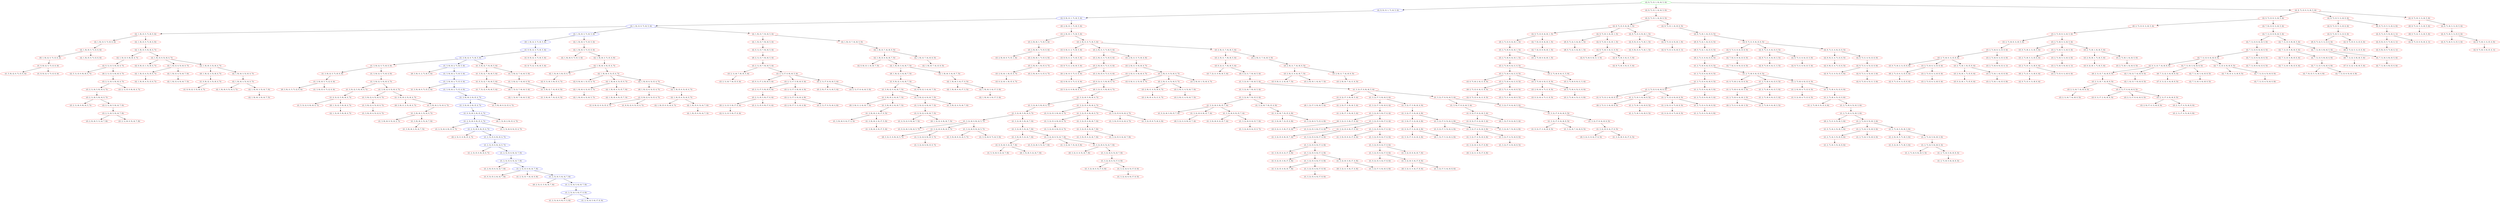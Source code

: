 digraph {
	"((2, 8, 7), (3, 1, 0), (6, 5, 4))" [color=green]
	"((2, 8, 0), (3, 1, 7), (6, 5, 4))" [color=blue]
	"((2, 8, 7), (3, 1, 4), (6, 5, 0))" [color=red]
	"((2, 8, 7), (3, 0, 1), (6, 5, 4))" [color=red]
	"((2, 0, 8), (3, 1, 7), (6, 5, 4))" [color=blue]
	"((2, 8, 7), (3, 1, 4), (6, 0, 5))" [color=red]
	"((2, 1, 8), (3, 0, 7), (6, 5, 4))" [color=blue]
	"((0, 2, 8), (3, 1, 7), (6, 5, 4))" [color=red]
	"((3, 2, 8), (0, 1, 7), (6, 5, 4))" [color=red]
	"((2, 1, 8), (3, 5, 7), (6, 0, 4))" [color=red]
	"((2, 1, 8), (0, 3, 7), (6, 5, 4))" [color=blue]
	"((2, 1, 8), (3, 7, 0), (6, 5, 4))" [color=red]
	"((0, 1, 8), (2, 3, 7), (6, 5, 4))" [color=blue]
	"((2, 1, 8), (6, 3, 7), (0, 5, 4))" [color=red]
	"((2, 1, 8), (3, 5, 7), (0, 6, 4))" [color=red]
	"((2, 1, 8), (3, 5, 7), (6, 4, 0))" [color=red]
	"((2, 1, 8), (0, 5, 7), (3, 6, 4))" [color=red]
	"((2, 1, 8), (3, 5, 0), (6, 4, 7))" [color=red]
	"((2, 1, 0), (3, 5, 8), (6, 4, 7))" [color=red]
	"((2, 1, 8), (3, 0, 5), (6, 4, 7))" [color=red]
	"((2, 0, 1), (3, 5, 8), (6, 4, 7))" [color=red]
	"((2, 1, 0), (3, 7, 8), (6, 5, 4))" [color=red]
	"((2, 1, 8), (3, 7, 4), (6, 5, 0))" [color=red]
	"((2, 0, 1), (3, 7, 8), (6, 5, 4))" [color=red]
	"((2, 1, 8), (3, 7, 4), (6, 0, 5))" [color=red]
	"((2, 1, 8), (6, 3, 7), (5, 0, 4))" [color=red]
	"((2, 0, 7), (3, 8, 1), (6, 5, 4))" [color=red]
	"((2, 8, 7), (3, 5, 1), (6, 0, 4))" [color=red]
	"((2, 8, 7), (0, 3, 1), (6, 5, 4))" [color=red]
	"((0, 2, 7), (3, 8, 1), (6, 5, 4))" [color=red]
	"((2, 7, 0), (3, 8, 1), (6, 5, 4))" [color=red]
	"((3, 2, 7), (0, 8, 1), (6, 5, 4))" [color=red]
	"((2, 7, 1), (3, 8, 0), (6, 5, 4))" [color=red]
	"((2, 7, 1), (3, 8, 4), (6, 5, 0))" [color=red]
	"((2, 7, 1), (3, 0, 8), (6, 5, 4))" [color=red]
	"((2, 7, 1), (3, 8, 4), (6, 0, 5))" [color=red]
	"((0, 8, 7), (2, 3, 1), (6, 5, 4))" [color=red]
	"((2, 8, 7), (6, 3, 1), (0, 5, 4))" [color=red]
	"((2, 8, 7), (3, 0, 4), (6, 1, 5))" [color=red]
	"((2, 8, 7), (3, 1, 4), (0, 6, 5))" [color=red]
	"((2, 8, 7), (0, 1, 4), (3, 6, 5))" [color=red]
	"((2, 8, 7), (3, 5, 1), (0, 6, 4))" [color=red]
	"((2, 8, 7), (3, 5, 1), (6, 4, 0))" [color=red]
	"((2, 8, 7), (0, 5, 1), (3, 6, 4))" [color=red]
	"((2, 8, 7), (3, 5, 0), (6, 4, 1))" [color=red]
	"((2, 8, 7), (6, 3, 1), (5, 0, 4))" [color=red]
	"((3, 2, 7), (6, 8, 1), (0, 5, 4))" [color=red]
	"((3, 2, 7), (8, 0, 1), (6, 5, 4))" [color=red]
	"((3, 2, 7), (6, 8, 1), (5, 0, 4))" [color=red]
	"((3, 2, 8), (6, 1, 7), (0, 5, 4))" [color=red]
	"((3, 2, 8), (1, 0, 7), (6, 5, 4))" [color=red]
	"((3, 0, 8), (1, 2, 7), (6, 5, 4))" [color=red]
	"((3, 2, 8), (1, 5, 7), (6, 0, 4))" [color=red]
	"((3, 2, 8), (1, 7, 0), (6, 5, 4))" [color=red]
	"((3, 2, 8), (1, 5, 7), (0, 6, 4))" [color=red]
	"((3, 2, 8), (1, 5, 7), (6, 4, 0))" [color=red]
	"((3, 2, 8), (0, 5, 7), (1, 6, 4))" [color=red]
	"((3, 2, 8), (1, 5, 0), (6, 4, 7))" [color=red]
	"((3, 2, 0), (1, 5, 8), (6, 4, 7))" [color=red]
	"((3, 2, 8), (1, 0, 5), (6, 4, 7))" [color=red]
	"((3, 0, 2), (1, 5, 8), (6, 4, 7))" [color=red]
	"((3, 2, 0), (1, 7, 8), (6, 5, 4))" [color=red]
	"((3, 2, 8), (1, 7, 4), (6, 5, 0))" [color=red]
	"((3, 0, 2), (1, 7, 8), (6, 5, 4))" [color=red]
	"((3, 2, 8), (1, 7, 4), (6, 0, 5))" [color=red]
	"((3, 2, 8), (6, 1, 7), (5, 0, 4))" [color=red]
	"((1, 0, 8), (2, 3, 7), (6, 5, 4))" [color=blue]
	"((8, 0, 7), (2, 3, 1), (6, 5, 4))" [color=red]
	"((1, 3, 8), (2, 0, 7), (6, 5, 4))" [color=blue]
	"((1, 8, 0), (2, 3, 7), (6, 5, 4))" [color=red]
	"((1, 3, 8), (2, 5, 7), (6, 0, 4))" [color=red]
	"((1, 3, 8), (0, 2, 7), (6, 5, 4))" [color=blue]
	"((1, 3, 8), (2, 7, 0), (6, 5, 4))" [color=red]
	"((0, 3, 8), (1, 2, 7), (6, 5, 4))" [color=red]
	"((1, 3, 8), (6, 2, 7), (0, 5, 4))" [color=blue]
	"((1, 3, 8), (2, 5, 7), (0, 6, 4))" [color=red]
	"((1, 3, 8), (2, 5, 7), (6, 4, 0))" [color=red]
	"((1, 3, 8), (0, 5, 7), (2, 6, 4))" [color=red]
	"((1, 3, 8), (2, 5, 0), (6, 4, 7))" [color=red]
	"((1, 3, 0), (2, 5, 8), (6, 4, 7))" [color=red]
	"((1, 3, 8), (2, 0, 5), (6, 4, 7))" [color=red]
	"((1, 0, 3), (2, 5, 8), (6, 4, 7))" [color=red]
	"((1, 5, 3), (2, 0, 8), (6, 4, 7))" [color=red]
	"((0, 1, 3), (2, 5, 8), (6, 4, 7))" [color=red]
	"((1, 3, 0), (2, 7, 8), (6, 5, 4))" [color=red]
	"((1, 3, 8), (2, 7, 4), (6, 5, 0))" [color=red]
	"((1, 0, 3), (2, 7, 8), (6, 5, 4))" [color=red]
	"((1, 7, 3), (2, 0, 8), (6, 5, 4))" [color=red]
	"((0, 1, 3), (2, 7, 8), (6, 5, 4))" [color=red]
	"((1, 3, 8), (2, 7, 4), (6, 0, 5))" [color=red]
	"((1, 3, 8), (6, 2, 7), (5, 0, 4))" [color=blue]
	"((1, 8, 7), (2, 3, 0), (6, 5, 4))" [color=red]
	"((2, 5, 1), (3, 0, 8), (6, 4, 7))" [color=red]
	"((0, 2, 1), (3, 5, 8), (6, 4, 7))" [color=red]
	"((3, 2, 1), (0, 5, 8), (6, 4, 7))" [color=red]
	"((0, 2, 1), (3, 7, 8), (6, 5, 4))" [color=red]
	"((3, 2, 1), (0, 7, 8), (6, 5, 4))" [color=red]
	"((0, 1, 8), (2, 5, 7), (3, 6, 4))" [color=red]
	"((2, 1, 8), (5, 0, 7), (3, 6, 4))" [color=red]
	"((2, 0, 8), (3, 1, 5), (6, 4, 7))" [color=red]
	"((2, 1, 8), (3, 4, 5), (6, 0, 7))" [color=red]
	"((2, 1, 8), (0, 3, 5), (6, 4, 7))" [color=red]
	"((0, 1, 8), (2, 3, 5), (6, 4, 7))" [color=red]
	"((2, 1, 8), (6, 3, 5), (0, 4, 7))" [color=red]
	"((2, 1, 8), (3, 4, 5), (0, 6, 7))" [color=red]
	"((2, 1, 8), (3, 4, 5), (6, 7, 0))" [color=red]
	"((2, 1, 8), (0, 4, 5), (3, 6, 7))" [color=red]
	"((2, 1, 8), (3, 4, 0), (6, 7, 5))" [color=red]
	"((2, 1, 8), (3, 0, 4), (6, 7, 5))" [color=red]
	"((2, 1, 8), (3, 7, 4), (0, 6, 5))" [color=red]
	"((2, 0, 8), (3, 1, 4), (6, 7, 5))" [color=red]
	"((2, 1, 8), (0, 3, 4), (6, 7, 5))" [color=red]
	"((0, 1, 8), (2, 3, 4), (6, 7, 5))" [color=red]
	"((2, 1, 8), (6, 3, 4), (0, 7, 5))" [color=red]
	"((2, 1, 8), (0, 7, 4), (3, 6, 5))" [color=red]
	"((2, 1, 8), (6, 3, 4), (7, 0, 5))" [color=red]
	"((2, 1, 8), (6, 0, 4), (7, 3, 5))" [color=red]
	"((2, 1, 8), (6, 3, 4), (7, 5, 0))" [color=red]
	"((2, 1, 8), (6, 3, 0), (7, 5, 4))" [color=red]
	"((2, 1, 8), (6, 3, 5), (4, 0, 7))" [color=red]
	"((2, 1, 8), (6, 0, 5), (4, 3, 7))" [color=red]
	"((2, 1, 8), (6, 3, 5), (4, 7, 0))" [color=red]
	"((2, 1, 8), (6, 3, 0), (4, 7, 5))" [color=red]
	"((2, 1, 8), (6, 0, 7), (5, 3, 4))" [color=red]
	"((2, 1, 8), (6, 3, 7), (5, 4, 0))" [color=red]
	"((2, 1, 8), (6, 3, 0), (5, 4, 7))" [color=red]
	"((2, 1, 0), (6, 3, 8), (5, 4, 7))" [color=red]
	"((2, 1, 8), (6, 0, 3), (5, 4, 7))" [color=red]
	"((2, 0, 1), (6, 3, 8), (5, 4, 7))" [color=red]
	"((2, 0, 8), (6, 1, 3), (5, 4, 7))" [color=red]
	"((2, 1, 8), (6, 4, 3), (5, 0, 7))" [color=red]
	"((2, 1, 8), (0, 6, 3), (5, 4, 7))" [color=red]
	"((0, 1, 8), (2, 6, 3), (5, 4, 7))" [color=red]
	"((2, 1, 8), (5, 6, 3), (0, 4, 7))" [color=red]
	"((2, 1, 8), (5, 6, 3), (4, 0, 7))" [color=red]
	"((2, 1, 8), (5, 0, 3), (4, 6, 7))" [color=red]
	"((2, 1, 8), (5, 6, 3), (4, 7, 0))" [color=red]
	"((2, 1, 8), (5, 6, 0), (4, 7, 3))" [color=red]
	"((2, 1, 8), (6, 4, 3), (0, 5, 7))" [color=red]
	"((2, 1, 8), (6, 4, 3), (5, 7, 0))" [color=red]
	"((2, 1, 8), (0, 4, 3), (6, 5, 7))" [color=red]
	"((2, 1, 8), (6, 4, 0), (5, 7, 3))" [color=red]
	"((2, 7, 1), (3, 5, 8), (6, 0, 4))" [color=red]
	"((2, 7, 1), (0, 3, 8), (6, 5, 4))" [color=red]
	"((0, 7, 1), (2, 3, 8), (6, 5, 4))" [color=red]
	"((2, 7, 1), (6, 3, 8), (0, 5, 4))" [color=red]
	"((2, 7, 1), (3, 5, 8), (0, 6, 4))" [color=red]
	"((2, 7, 1), (3, 5, 8), (6, 4, 0))" [color=red]
	"((2, 7, 1), (0, 5, 8), (3, 6, 4))" [color=red]
	"((2, 7, 1), (3, 5, 0), (6, 4, 8))" [color=red]
	"((2, 7, 0), (3, 5, 1), (6, 4, 8))" [color=red]
	"((2, 7, 1), (3, 0, 5), (6, 4, 8))" [color=red]
	"((2, 7, 1), (3, 0, 4), (6, 8, 5))" [color=red]
	"((2, 7, 1), (3, 8, 4), (0, 6, 5))" [color=red]
	"((2, 0, 1), (3, 7, 4), (6, 8, 5))" [color=red]
	"((2, 7, 1), (0, 3, 4), (6, 8, 5))" [color=red]
	"((2, 7, 1), (3, 4, 0), (6, 8, 5))" [color=red]
	"((0, 2, 1), (3, 7, 4), (6, 8, 5))" [color=red]
	"((2, 1, 0), (3, 7, 4), (6, 8, 5))" [color=red]
	"((3, 2, 1), (0, 7, 4), (6, 8, 5))" [color=red]
	"((2, 1, 4), (3, 7, 0), (6, 8, 5))" [color=red]
	"((0, 7, 1), (2, 3, 4), (6, 8, 5))" [color=red]
	"((2, 7, 1), (6, 3, 4), (0, 8, 5))" [color=red]
	"((2, 7, 0), (3, 4, 1), (6, 8, 5))" [color=red]
	"((2, 7, 1), (3, 4, 5), (6, 8, 0))" [color=red]
	"((2, 7, 1), (3, 4, 5), (6, 0, 8))" [color=red]
	"((2, 7, 1), (0, 8, 4), (3, 6, 5))" [color=red]
	"((2, 7, 1), (6, 3, 4), (8, 0, 5))" [color=red]
	"((2, 7, 1), (6, 3, 8), (5, 0, 4))" [color=red]
	"((0, 8, 7), (2, 1, 4), (3, 6, 5))" [color=red]
	"((2, 8, 7), (1, 0, 4), (3, 6, 5))" [color=red]
	"((0, 8, 7), (2, 5, 1), (3, 6, 4))" [color=red]
	"((2, 8, 7), (5, 0, 1), (3, 6, 4))" [color=red]
	"((2, 0, 7), (1, 8, 4), (3, 6, 5))" [color=red]
	"((2, 8, 7), (1, 6, 4), (3, 0, 5))" [color=red]
	"((2, 8, 7), (1, 4, 0), (3, 6, 5))" [color=red]
	"((0, 2, 7), (1, 8, 4), (3, 6, 5))" [color=red]
	"((2, 7, 0), (1, 8, 4), (3, 6, 5))" [color=red]
	"((1, 2, 7), (0, 8, 4), (3, 6, 5))" [color=red]
	"((1, 2, 7), (3, 8, 4), (0, 6, 5))" [color=red]
	"((1, 2, 7), (8, 0, 4), (3, 6, 5))" [color=red]
	"((1, 2, 7), (3, 8, 4), (6, 0, 5))" [color=red]
	"((2, 7, 4), (1, 8, 0), (3, 6, 5))" [color=red]
	"((2, 8, 0), (1, 4, 7), (3, 6, 5))" [color=red]
	"((2, 8, 7), (1, 4, 5), (3, 6, 0))" [color=red]
	"((2, 0, 8), (1, 4, 7), (3, 6, 5))" [color=red]
	"((2, 8, 7), (1, 4, 5), (3, 0, 6))" [color=red]
	"((2, 8, 7), (1, 0, 5), (3, 4, 6))" [color=red]
	"((2, 8, 7), (1, 4, 5), (0, 3, 6))" [color=red]
	"((2, 8, 7), (0, 4, 5), (1, 3, 6))" [color=red]
	"((2, 8, 7), (1, 6, 4), (0, 3, 5))" [color=red]
	"((2, 8, 7), (1, 6, 4), (3, 5, 0))" [color=red]
	"((2, 8, 7), (0, 6, 4), (1, 3, 5))" [color=red]
	"((2, 8, 7), (1, 6, 0), (3, 5, 4))" [color=red]
	"((2, 0, 7), (3, 8, 4), (6, 1, 5))" [color=red]
	"((2, 8, 7), (0, 3, 4), (6, 1, 5))" [color=red]
	"((2, 8, 7), (3, 4, 0), (6, 1, 5))" [color=red]
	"((0, 2, 7), (3, 8, 4), (6, 1, 5))" [color=red]
	"((2, 7, 0), (3, 8, 4), (6, 1, 5))" [color=red]
	"((3, 2, 7), (0, 8, 4), (6, 1, 5))" [color=red]
	"((2, 7, 4), (3, 8, 0), (6, 1, 5))" [color=red]
	"((0, 8, 7), (2, 3, 4), (6, 1, 5))" [color=red]
	"((2, 8, 7), (6, 3, 4), (0, 1, 5))" [color=red]
	"((2, 8, 0), (3, 4, 7), (6, 1, 5))" [color=red]
	"((2, 8, 7), (3, 4, 5), (6, 1, 0))" [color=red]
	"((2, 0, 8), (3, 4, 7), (6, 1, 5))" [color=red]
	"((2, 8, 7), (3, 4, 5), (6, 0, 1))" [color=red]
	"((2, 8, 0), (3, 5, 7), (6, 4, 1))" [color=red]
	"((2, 8, 7), (3, 0, 5), (6, 4, 1))" [color=red]
	"((2, 0, 8), (3, 5, 7), (6, 4, 1))" [color=red]
	"((2, 8, 7), (6, 0, 1), (5, 3, 4))" [color=red]
	"((2, 8, 7), (6, 3, 1), (5, 4, 0))" [color=red]
	"((2, 8, 7), (6, 3, 0), (5, 4, 1))" [color=red]
	"((2, 8, 7), (6, 3, 4), (1, 0, 5))" [color=red]
	"((2, 8, 7), (6, 0, 4), (1, 3, 5))" [color=red]
	"((2, 8, 7), (6, 3, 4), (1, 5, 0))" [color=red]
	"((2, 8, 7), (6, 3, 0), (1, 5, 4))" [color=red]
	"((3, 5, 2), (1, 0, 8), (6, 4, 7))" [color=red]
	"((0, 3, 2), (1, 5, 8), (6, 4, 7))" [color=red]
	"((1, 3, 2), (0, 5, 8), (6, 4, 7))" [color=red]
	"((1, 3, 2), (6, 5, 8), (0, 4, 7))" [color=red]
	"((1, 3, 2), (5, 0, 8), (6, 4, 7))" [color=red]
	"((1, 3, 2), (6, 5, 8), (4, 0, 7))" [color=red]
	"((1, 3, 2), (6, 0, 8), (4, 5, 7))" [color=red]
	"((1, 3, 2), (6, 5, 8), (4, 7, 0))" [color=red]
	"((1, 3, 2), (6, 5, 0), (4, 7, 8))" [color=red]
	"((1, 3, 0), (6, 5, 2), (4, 7, 8))" [color=red]
	"((1, 3, 2), (6, 0, 5), (4, 7, 8))" [color=red]
	"((3, 7, 2), (1, 0, 8), (6, 5, 4))" [color=red]
	"((0, 3, 2), (1, 7, 8), (6, 5, 4))" [color=red]
	"((1, 3, 2), (0, 7, 8), (6, 5, 4))" [color=red]
	"((1, 3, 2), (6, 7, 8), (0, 5, 4))" [color=red]
	"((1, 3, 2), (7, 0, 8), (6, 5, 4))" [color=red]
	"((1, 3, 2), (6, 7, 8), (5, 0, 4))" [color=red]
	"((1, 0, 2), (7, 3, 8), (6, 5, 4))" [color=red]
	"((1, 3, 2), (7, 5, 8), (6, 0, 4))" [color=red]
	"((1, 3, 2), (7, 8, 0), (6, 5, 4))" [color=red]
	"((1, 3, 2), (7, 5, 8), (0, 6, 4))" [color=red]
	"((1, 3, 2), (7, 5, 8), (6, 4, 0))" [color=red]
	"((1, 3, 2), (0, 5, 8), (7, 6, 4))" [color=red]
	"((0, 3, 2), (1, 5, 8), (7, 6, 4))" [color=red]
	"((1, 3, 2), (5, 0, 8), (7, 6, 4))" [color=red]
	"((1, 3, 2), (7, 5, 0), (6, 4, 8))" [color=red]
	"((1, 3, 0), (7, 5, 2), (6, 4, 8))" [color=red]
	"((1, 3, 2), (7, 0, 5), (6, 4, 8))" [color=red]
	"((1, 3, 0), (7, 8, 2), (6, 5, 4))" [color=red]
	"((1, 3, 2), (7, 8, 4), (6, 5, 0))" [color=red]
	"((1, 3, 2), (7, 8, 4), (6, 0, 5))" [color=red]
	"((3, 8, 0), (1, 2, 7), (6, 5, 4))" [color=red]
	"((3, 2, 1), (6, 5, 8), (0, 4, 7))" [color=red]
	"((3, 2, 1), (5, 0, 8), (6, 4, 7))" [color=red]
	"((3, 2, 1), (6, 7, 4), (0, 8, 5))" [color=red]
	"((3, 2, 1), (7, 0, 4), (6, 8, 5))" [color=red]
	"((3, 2, 1), (6, 7, 8), (0, 5, 4))" [color=red]
	"((3, 2, 1), (7, 0, 8), (6, 5, 4))" [color=red]
	"((3, 2, 1), (6, 5, 8), (4, 0, 7))" [color=red]
	"((3, 2, 1), (6, 0, 8), (4, 5, 7))" [color=red]
	"((3, 2, 1), (6, 5, 8), (4, 7, 0))" [color=red]
	"((3, 2, 1), (6, 5, 0), (4, 7, 8))" [color=red]
	"((3, 2, 0), (6, 5, 1), (4, 7, 8))" [color=red]
	"((3, 2, 1), (6, 0, 5), (4, 7, 8))" [color=red]
	"((3, 2, 1), (6, 7, 4), (8, 0, 5))" [color=red]
	"((3, 2, 1), (6, 7, 8), (5, 0, 4))" [color=red]
	"((3, 0, 1), (7, 2, 4), (6, 8, 5))" [color=red]
	"((3, 2, 1), (7, 8, 4), (6, 0, 5))" [color=red]
	"((3, 2, 1), (7, 4, 0), (6, 8, 5))" [color=red]
	"((3, 0, 1), (7, 2, 8), (6, 5, 4))" [color=red]
	"((3, 2, 1), (7, 5, 8), (6, 0, 4))" [color=red]
	"((3, 2, 1), (7, 8, 0), (6, 5, 4))" [color=red]
	"((3, 2, 0), (7, 4, 1), (6, 8, 5))" [color=red]
	"((3, 2, 1), (7, 4, 5), (6, 8, 0))" [color=red]
	"((3, 2, 1), (7, 4, 5), (6, 0, 8))" [color=red]
	"((3, 2, 1), (7, 5, 8), (0, 6, 4))" [color=red]
	"((3, 2, 1), (7, 5, 8), (6, 4, 0))" [color=red]
	"((3, 2, 1), (0, 5, 8), (7, 6, 4))" [color=red]
	"((0, 2, 1), (3, 5, 8), (7, 6, 4))" [color=red]
	"((3, 2, 1), (5, 0, 8), (7, 6, 4))" [color=red]
	"((3, 2, 1), (7, 5, 0), (6, 4, 8))" [color=red]
	"((3, 2, 0), (7, 5, 1), (6, 4, 8))" [color=red]
	"((3, 2, 1), (7, 0, 5), (6, 4, 8))" [color=red]
	"((3, 2, 0), (7, 8, 1), (6, 5, 4))" [color=red]
	"((3, 2, 1), (7, 8, 4), (6, 5, 0))" [color=red]
	"((3, 2, 7), (6, 8, 4), (0, 1, 5))" [color=red]
	"((3, 2, 7), (8, 0, 4), (6, 1, 5))" [color=red]
	"((3, 2, 7), (6, 0, 1), (5, 8, 4))" [color=red]
	"((3, 2, 7), (6, 8, 1), (5, 4, 0))" [color=red]
	"((3, 0, 7), (6, 2, 1), (5, 8, 4))" [color=red]
	"((3, 2, 7), (0, 6, 1), (5, 8, 4))" [color=red]
	"((3, 2, 7), (6, 1, 0), (5, 8, 4))" [color=red]
	"((0, 2, 7), (3, 6, 1), (5, 8, 4))" [color=red]
	"((3, 2, 7), (5, 6, 1), (0, 8, 4))" [color=red]
	"((3, 2, 7), (5, 6, 1), (8, 0, 4))" [color=red]
	"((3, 2, 0), (6, 1, 7), (5, 8, 4))" [color=red]
	"((3, 2, 7), (6, 1, 4), (5, 8, 0))" [color=red]
	"((3, 0, 2), (6, 1, 7), (5, 8, 4))" [color=red]
	"((3, 2, 7), (6, 1, 4), (5, 0, 8))" [color=red]
	"((3, 2, 7), (6, 8, 0), (5, 4, 1))" [color=red]
	"((3, 2, 7), (6, 8, 4), (1, 0, 5))" [color=red]
	"((3, 2, 7), (6, 0, 4), (1, 8, 5))" [color=red]
	"((3, 2, 7), (6, 8, 4), (1, 5, 0))" [color=red]
	"((3, 0, 7), (6, 2, 4), (1, 8, 5))" [color=red]
	"((3, 2, 7), (0, 6, 4), (1, 8, 5))" [color=red]
	"((3, 2, 7), (6, 4, 0), (1, 8, 5))" [color=red]
	"((0, 2, 7), (3, 6, 4), (1, 8, 5))" [color=red]
	"((3, 2, 7), (1, 6, 4), (0, 8, 5))" [color=red]
	"((3, 2, 7), (1, 6, 4), (8, 0, 5))" [color=red]
	"((3, 2, 0), (6, 4, 7), (1, 8, 5))" [color=red]
	"((3, 2, 7), (6, 4, 5), (1, 8, 0))" [color=red]
	"((3, 0, 2), (6, 4, 7), (1, 8, 5))" [color=red]
	"((3, 2, 7), (6, 4, 5), (1, 0, 8))" [color=red]
	"((3, 2, 7), (6, 8, 0), (1, 5, 4))" [color=red]
	"((3, 0, 7), (8, 2, 1), (6, 5, 4))" [color=red]
	"((3, 2, 7), (8, 5, 1), (6, 0, 4))" [color=red]
	"((3, 2, 7), (8, 1, 0), (6, 5, 4))" [color=red]
	"((3, 2, 0), (8, 1, 7), (6, 5, 4))" [color=red]
	"((3, 2, 7), (8, 1, 4), (6, 5, 0))" [color=red]
	"((3, 0, 2), (8, 1, 7), (6, 5, 4))" [color=red]
	"((3, 2, 7), (8, 1, 4), (6, 0, 5))" [color=red]
	"((3, 2, 7), (8, 5, 1), (0, 6, 4))" [color=red]
	"((3, 2, 7), (8, 5, 1), (6, 4, 0))" [color=red]
	"((3, 2, 7), (0, 5, 1), (8, 6, 4))" [color=red]
	"((0, 2, 7), (3, 5, 1), (8, 6, 4))" [color=red]
	"((3, 2, 7), (5, 0, 1), (8, 6, 4))" [color=red]
	"((3, 2, 7), (8, 5, 0), (6, 4, 1))" [color=red]
	"((0, 2, 8), (3, 5, 7), (1, 6, 4))" [color=red]
	"((3, 2, 8), (5, 0, 7), (1, 6, 4))" [color=red]
	"((3, 0, 8), (1, 2, 5), (6, 4, 7))" [color=red]
	"((3, 2, 8), (1, 4, 5), (6, 0, 7))" [color=red]
	"((3, 2, 8), (0, 1, 5), (6, 4, 7))" [color=red]
	"((3, 2, 8), (1, 4, 5), (0, 6, 7))" [color=red]
	"((3, 2, 8), (1, 4, 5), (6, 7, 0))" [color=red]
	"((3, 2, 8), (0, 4, 5), (1, 6, 7))" [color=red]
	"((3, 2, 8), (1, 4, 0), (6, 7, 5))" [color=red]
	"((3, 2, 8), (1, 0, 4), (6, 7, 5))" [color=red]
	"((3, 2, 8), (1, 7, 4), (0, 6, 5))" [color=red]
	"((3, 0, 8), (1, 2, 4), (6, 7, 5))" [color=red]
	"((3, 2, 8), (0, 1, 4), (6, 7, 5))" [color=red]
	"((3, 2, 8), (0, 7, 4), (1, 6, 5))" [color=red]
	"((3, 2, 8), (6, 0, 7), (5, 1, 4))" [color=red]
	"((3, 2, 8), (6, 1, 7), (5, 4, 0))" [color=red]
	"((3, 2, 8), (6, 1, 0), (5, 4, 7))" [color=red]
	"((3, 2, 0), (6, 1, 8), (5, 4, 7))" [color=red]
	"((3, 2, 8), (6, 0, 1), (5, 4, 7))" [color=red]
	"((3, 0, 2), (6, 1, 8), (5, 4, 7))" [color=red]
	"((3, 8, 7), (1, 2, 0), (6, 5, 4))" [color=red]
	"((2, 1, 3), (0, 5, 8), (6, 4, 7))" [color=red]
	"((2, 1, 3), (0, 7, 8), (6, 5, 4))" [color=red]
	"((1, 0, 8), (2, 3, 4), (6, 7, 5))" [color=red]
	"((1, 0, 8), (2, 3, 5), (6, 4, 7))" [color=red]
	"((1, 0, 8), (2, 5, 7), (3, 6, 4))" [color=red]
	"((1, 0, 8), (2, 6, 3), (5, 4, 7))" [color=red]
	"((2, 0, 1), (3, 5, 8), (7, 6, 4))" [color=red]
	"((2, 0, 7), (3, 5, 1), (8, 6, 4))" [color=red]
	"((2, 0, 7), (3, 6, 1), (5, 8, 4))" [color=red]
	"((2, 0, 7), (3, 6, 4), (1, 8, 5))" [color=red]
	"((2, 0, 8), (3, 5, 7), (1, 6, 4))" [color=red]
	"((3, 0, 2), (1, 5, 8), (7, 6, 4))" [color=red]
	"((7, 0, 1), (2, 3, 4), (6, 8, 5))" [color=red]
	"((7, 0, 1), (2, 3, 8), (6, 5, 4))" [color=red]
	"((8, 0, 7), (2, 1, 4), (3, 6, 5))" [color=red]
	"((8, 0, 7), (2, 3, 4), (6, 1, 5))" [color=red]
	"((8, 0, 7), (2, 5, 1), (3, 6, 4))" [color=red]
	"((0, 1, 2), (7, 3, 8), (6, 5, 4))" [color=red]
	"((1, 2, 0), (7, 3, 8), (6, 5, 4))" [color=red]
	"((1, 3, 8), (2, 0, 4), (6, 7, 5))" [color=red]
	"((1, 8, 0), (2, 3, 4), (6, 7, 5))" [color=red]
	"((1, 8, 0), (2, 3, 5), (6, 4, 7))" [color=red]
	"((1, 5, 8), (2, 0, 7), (3, 6, 4))" [color=red]
	"((1, 8, 0), (2, 5, 7), (3, 6, 4))" [color=red]
	"((1, 6, 8), (2, 0, 3), (5, 4, 7))" [color=red]
	"((1, 8, 0), (2, 6, 3), (5, 4, 7))" [color=red]
	"((1, 2, 8), (7, 3, 0), (6, 5, 4))" [color=red]
	"((1, 2, 7), (3, 0, 4), (6, 8, 5))" [color=red]
	"((1, 2, 7), (3, 8, 4), (6, 5, 0))" [color=red]
	"((1, 0, 7), (3, 2, 4), (6, 8, 5))" [color=red]
	"((1, 2, 7), (0, 3, 4), (6, 8, 5))" [color=red]
	"((1, 2, 7), (3, 4, 0), (6, 8, 5))" [color=red]
	"((0, 2, 7), (1, 3, 4), (6, 8, 5))" [color=red]
	"((1, 2, 7), (6, 3, 4), (0, 8, 5))" [color=red]
	"((1, 2, 0), (3, 4, 7), (6, 8, 5))" [color=red]
	"((1, 2, 7), (3, 4, 5), (6, 8, 0))" [color=red]
	"((1, 0, 2), (3, 4, 7), (6, 8, 5))" [color=red]
	"((1, 2, 7), (3, 4, 5), (6, 0, 8))" [color=red]
	"((1, 2, 7), (3, 8, 0), (6, 5, 4))" [color=red]
	"((1, 2, 7), (6, 3, 4), (8, 0, 5))" [color=red]
	"((1, 0, 7), (8, 2, 4), (3, 6, 5))" [color=red]
	"((1, 2, 7), (8, 6, 4), (3, 0, 5))" [color=red]
	"((1, 2, 7), (8, 4, 0), (3, 6, 5))" [color=red]
	"((1, 2, 0), (8, 4, 7), (3, 6, 5))" [color=red]
	"((1, 2, 7), (8, 4, 5), (3, 6, 0))" [color=red]
	"((1, 0, 2), (8, 4, 7), (3, 6, 5))" [color=red]
	"((1, 2, 7), (8, 4, 5), (3, 0, 6))" [color=red]
	"((1, 2, 7), (8, 0, 5), (3, 4, 6))" [color=red]
	"((1, 2, 7), (8, 4, 5), (0, 3, 6))" [color=red]
	"((1, 2, 7), (0, 4, 5), (8, 3, 6))" [color=red]
	"((0, 2, 7), (1, 4, 5), (8, 3, 6))" [color=red]
	"((1, 2, 7), (4, 0, 5), (8, 3, 6))" [color=red]
	"((1, 0, 7), (4, 2, 5), (8, 3, 6))" [color=red]
	"((1, 2, 7), (4, 3, 5), (8, 0, 6))" [color=red]
	"((1, 2, 7), (4, 5, 0), (8, 3, 6))" [color=red]
	"((1, 2, 7), (4, 3, 5), (0, 8, 6))" [color=red]
	"((1, 2, 7), (4, 3, 5), (8, 6, 0))" [color=red]
	"((1, 2, 7), (0, 3, 5), (4, 8, 6))" [color=red]
	"((1, 2, 0), (4, 5, 7), (8, 3, 6))" [color=red]
	"((1, 2, 7), (4, 5, 6), (8, 3, 0))" [color=red]
	"((1, 0, 2), (4, 5, 7), (8, 3, 6))" [color=red]
	"((1, 2, 7), (4, 5, 6), (8, 0, 3))" [color=red]
	"((1, 2, 7), (4, 0, 6), (8, 5, 3))" [color=red]
	"((1, 2, 7), (4, 5, 6), (0, 8, 3))" [color=red]
	"((1, 2, 7), (0, 5, 6), (4, 8, 3))" [color=red]
	"((1, 2, 7), (8, 6, 4), (0, 3, 5))" [color=red]
	"((1, 2, 7), (8, 6, 4), (3, 5, 0))" [color=red]
	"((1, 2, 7), (0, 6, 4), (8, 3, 5))" [color=red]
	"((0, 2, 7), (1, 6, 4), (8, 3, 5))" [color=red]
	"((1, 2, 7), (6, 0, 4), (8, 3, 5))" [color=red]
	"((1, 2, 7), (8, 6, 0), (3, 5, 4))" [color=red]
	"((1, 0, 3), (6, 5, 2), (4, 7, 8))" [color=red]
	"((1, 5, 3), (6, 0, 2), (4, 7, 8))" [color=red]
	"((0, 1, 3), (6, 5, 2), (4, 7, 8))" [color=red]
	"((1, 0, 3), (7, 5, 2), (6, 4, 8))" [color=red]
	"((1, 5, 3), (7, 0, 2), (6, 4, 8))" [color=red]
	"((0, 1, 3), (7, 5, 2), (6, 4, 8))" [color=red]
	"((1, 0, 3), (7, 8, 2), (6, 5, 4))" [color=red]
	"((1, 8, 3), (7, 0, 2), (6, 5, 4))" [color=red]
	"((0, 1, 3), (7, 8, 2), (6, 5, 4))" [color=red]
	"((1, 0, 2), (5, 3, 8), (6, 4, 7))" [color=red]
	"((1, 3, 2), (5, 4, 8), (6, 0, 7))" [color=red]
	"((1, 3, 2), (5, 8, 0), (6, 4, 7))" [color=red]
	"((1, 0, 2), (5, 3, 8), (7, 6, 4))" [color=red]
	"((1, 3, 2), (5, 6, 8), (7, 0, 4))" [color=red]
	"((1, 3, 2), (5, 8, 0), (7, 6, 4))" [color=red]
	"((1, 3, 2), (5, 4, 8), (0, 6, 7))" [color=red]
	"((1, 3, 2), (5, 4, 8), (6, 7, 0))" [color=red]
	"((1, 3, 2), (0, 4, 8), (5, 6, 7))" [color=red]
	"((1, 3, 2), (5, 4, 0), (6, 7, 8))" [color=red]
	"((1, 3, 0), (5, 4, 2), (6, 7, 8))" [color=red]
	"((1, 3, 2), (5, 0, 4), (6, 7, 8))" [color=red]
	"((1, 3, 2), (5, 6, 8), (0, 7, 4))" [color=red]
	"((1, 3, 2), (5, 6, 8), (7, 4, 0))" [color=red]
	"((1, 3, 2), (5, 6, 0), (7, 4, 8))" [color=red]
	"((1, 3, 0), (5, 6, 2), (7, 4, 8))" [color=red]
	"((1, 3, 2), (5, 0, 6), (7, 4, 8))" [color=red]
	"((1, 0, 2), (5, 3, 6), (7, 4, 8))" [color=red]
	"((1, 3, 2), (5, 4, 6), (7, 0, 8))" [color=red]
	"((1, 3, 2), (0, 5, 6), (7, 4, 8))" [color=red]
	"((0, 3, 2), (1, 5, 6), (7, 4, 8))" [color=red]
	"((1, 3, 2), (7, 5, 6), (0, 4, 8))" [color=red]
	"((1, 3, 2), (5, 4, 6), (0, 7, 8))" [color=red]
	"((1, 3, 2), (5, 4, 6), (7, 8, 0))" [color=red]
	"((1, 3, 2), (5, 4, 0), (7, 8, 6))" [color=red]
	"((1, 3, 0), (5, 8, 2), (6, 4, 7))" [color=red]
	"((1, 3, 2), (5, 8, 7), (6, 4, 0))" [color=red]
	"((1, 3, 0), (5, 8, 2), (7, 6, 4))" [color=red]
	"((1, 3, 2), (5, 8, 4), (7, 6, 0))" [color=red]
	"((1, 3, 2), (5, 8, 4), (7, 0, 6))" [color=red]
	"((1, 3, 2), (5, 0, 4), (7, 8, 6))" [color=red]
	"((1, 3, 2), (5, 8, 4), (0, 7, 6))" [color=red]
	"((1, 0, 2), (5, 3, 4), (7, 8, 6))" [color=red]
	"((1, 3, 2), (0, 5, 4), (7, 8, 6))" [color=red]
	"((0, 3, 2), (1, 5, 4), (7, 8, 6))" [color=red]
	"((1, 3, 2), (7, 5, 4), (0, 8, 6))" [color=red]
	"((1, 0, 2), (6, 3, 5), (4, 7, 8))" [color=red]
	"((1, 3, 2), (6, 7, 5), (4, 0, 8))" [color=red]
	"((1, 3, 2), (0, 6, 5), (4, 7, 8))" [color=red]
	"((0, 3, 2), (1, 6, 5), (4, 7, 8))" [color=red]
	"((1, 3, 2), (4, 6, 5), (0, 7, 8))" [color=red]
	"((1, 3, 2), (4, 6, 5), (7, 0, 8))" [color=red]
	"((1, 3, 2), (4, 0, 5), (7, 6, 8))" [color=red]
	"((1, 3, 2), (4, 6, 5), (7, 8, 0))" [color=red]
	"((1, 3, 2), (4, 6, 0), (7, 8, 5))" [color=red]
	"((1, 0, 2), (6, 3, 8), (4, 5, 7))" [color=red]
	"((1, 3, 2), (0, 6, 8), (4, 5, 7))" [color=red]
	"((1, 3, 2), (6, 8, 0), (4, 5, 7))" [color=red]
	"((0, 3, 2), (1, 6, 8), (4, 5, 7))" [color=red]
	"((1, 3, 2), (4, 6, 8), (0, 5, 7))" [color=red]
	"((1, 3, 2), (4, 6, 8), (5, 0, 7))" [color=red]
	"((1, 3, 2), (6, 0, 8), (5, 7, 4))" [color=red]
	"((1, 3, 2), (6, 7, 8), (5, 4, 0))" [color=red]
	"((1, 0, 2), (6, 3, 8), (5, 7, 4))" [color=red]
	"((1, 3, 2), (0, 6, 8), (5, 7, 4))" [color=red]
	"((1, 3, 2), (6, 8, 0), (5, 7, 4))" [color=red]
	"((0, 3, 2), (1, 6, 8), (5, 7, 4))" [color=red]
	"((1, 3, 2), (6, 7, 0), (5, 4, 8))" [color=red]
	"((1, 3, 0), (6, 7, 2), (5, 4, 8))" [color=red]
	"((1, 3, 2), (6, 0, 7), (5, 4, 8))" [color=red]
	"((1, 3, 0), (6, 8, 2), (4, 5, 7))" [color=red]
	"((1, 3, 2), (6, 8, 7), (4, 5, 0))" [color=red]
	"((1, 3, 0), (6, 8, 2), (5, 7, 4))" [color=red]
	"((1, 3, 2), (6, 8, 4), (5, 7, 0))" [color=red]
	"((1, 3, 2), (6, 8, 4), (5, 0, 7))" [color=red]
	"((1, 0, 2), (7, 3, 5), (6, 4, 8))" [color=red]
	"((1, 3, 2), (7, 4, 5), (6, 0, 8))" [color=red]
	"((1, 3, 2), (0, 7, 5), (6, 4, 8))" [color=red]
	"((1, 3, 2), (7, 4, 5), (0, 6, 8))" [color=red]
	"((1, 3, 2), (7, 4, 5), (6, 8, 0))" [color=red]
	"((1, 3, 2), (0, 4, 5), (7, 6, 8))" [color=red]
	"((0, 3, 2), (1, 4, 5), (7, 6, 8))" [color=red]
	"((1, 3, 2), (7, 4, 0), (6, 8, 5))" [color=red]
	"((1, 3, 2), (7, 0, 4), (6, 8, 5))" [color=red]
	"((1, 3, 2), (7, 8, 4), (0, 6, 5))" [color=red]
	"((1, 0, 2), (7, 3, 4), (6, 8, 5))" [color=red]
	"((1, 3, 2), (0, 7, 4), (6, 8, 5))" [color=red]
	"((1, 3, 2), (0, 8, 4), (7, 6, 5))" [color=red]
	"((0, 3, 2), (1, 8, 4), (7, 6, 5))" [color=red]
	"((1, 3, 2), (8, 0, 4), (7, 6, 5))" [color=red]
	"((0, 3, 8), (1, 5, 7), (2, 6, 4))" [color=red]
	"((1, 3, 8), (5, 0, 7), (2, 6, 4))" [color=red]
	"((1, 3, 8), (0, 2, 4), (6, 7, 5))" [color=red]
	"((1, 3, 8), (2, 4, 0), (6, 7, 5))" [color=red]
	"((0, 3, 8), (1, 2, 4), (6, 7, 5))" [color=red]
	"((1, 3, 8), (6, 2, 4), (0, 7, 5))" [color=red]
	"((1, 3, 8), (2, 4, 5), (6, 0, 7))" [color=red]
	"((1, 3, 8), (0, 2, 5), (6, 4, 7))" [color=red]
	"((0, 3, 8), (1, 2, 5), (6, 4, 7))" [color=red]
	"((1, 3, 8), (6, 2, 5), (0, 4, 7))" [color=red]
	"((1, 3, 0), (2, 4, 8), (6, 7, 5))" [color=red]
	"((1, 3, 8), (2, 4, 5), (6, 7, 0))" [color=red]
	"((1, 0, 3), (2, 4, 8), (6, 7, 5))" [color=red]
	"((1, 4, 3), (2, 0, 8), (6, 7, 5))" [color=red]
	"((0, 1, 3), (2, 4, 8), (6, 7, 5))" [color=red]
	"((1, 3, 8), (2, 4, 5), (0, 6, 7))" [color=red]
	"((1, 3, 8), (0, 4, 5), (2, 6, 7))" [color=red]
	"((1, 3, 8), (2, 7, 4), (0, 6, 5))" [color=red]
	"((1, 3, 8), (0, 7, 4), (2, 6, 5))" [color=red]
	"((1, 3, 8), (6, 2, 4), (7, 0, 5))" [color=red]
	"((1, 3, 8), (6, 0, 4), (7, 2, 5))" [color=red]
	"((1, 3, 8), (6, 2, 4), (7, 5, 0))" [color=red]
	"((1, 3, 8), (6, 2, 0), (7, 5, 4))" [color=red]
	"((1, 3, 8), (6, 2, 5), (4, 0, 7))" [color=red]
	"((1, 3, 8), (6, 0, 5), (4, 2, 7))" [color=red]
	"((1, 3, 8), (6, 2, 5), (4, 7, 0))" [color=red]
	"((1, 3, 8), (6, 2, 0), (4, 7, 5))" [color=red]
	"((1, 3, 8), (6, 0, 7), (5, 2, 4))" [color=red]
	"((1, 3, 8), (6, 2, 7), (5, 4, 0))" [color=blue]
	"((1, 3, 8), (6, 2, 0), (5, 4, 7))" [color=blue]
	"((1, 3, 0), (6, 2, 8), (5, 4, 7))" [color=blue]
	"((1, 3, 8), (6, 0, 2), (5, 4, 7))" [color=red]
	"((1, 0, 3), (6, 2, 8), (5, 4, 7))" [color=blue]
	"((1, 2, 3), (6, 0, 8), (5, 4, 7))" [color=blue]
	"((0, 1, 3), (6, 2, 8), (5, 4, 7))" [color=red]
	"((1, 2, 3), (6, 4, 8), (5, 0, 7))" [color=red]
	"((1, 2, 3), (0, 6, 8), (5, 4, 7))" [color=blue]
	"((1, 2, 3), (6, 8, 0), (5, 4, 7))" [color=red]
	"((0, 2, 3), (1, 6, 8), (5, 4, 7))" [color=red]
	"((1, 2, 3), (5, 6, 8), (0, 4, 7))" [color=blue]
	"((1, 2, 3), (5, 6, 8), (4, 0, 7))" [color=blue]
	"((1, 2, 3), (5, 0, 8), (4, 6, 7))" [color=red]
	"((1, 2, 3), (5, 6, 8), (4, 7, 0))" [color=blue]
	"((1, 2, 3), (5, 6, 0), (4, 7, 8))" [color=blue]
	"((1, 2, 0), (5, 6, 3), (4, 7, 8))" [color=red]
	"((1, 2, 3), (5, 0, 6), (4, 7, 8))" [color=blue]
	"((1, 0, 3), (5, 2, 6), (4, 7, 8))" [color=red]
	"((1, 2, 3), (5, 7, 6), (4, 0, 8))" [color=red]
	"((1, 2, 3), (0, 5, 6), (4, 7, 8))" [color=blue]
	"((0, 2, 3), (1, 5, 6), (4, 7, 8))" [color=red]
	"((1, 2, 3), (4, 5, 6), (0, 7, 8))" [color=blue]
	"((1, 2, 3), (4, 5, 6), (7, 0, 8))" [color=blue]
	"((1, 2, 3), (4, 0, 6), (7, 5, 8))" [color=red]
	"((1, 2, 3), (4, 5, 6), (7, 8, 0))" [color=blue]
	"((2, 8, 7), (3, 1, 0), (6, 5, 4))" -> "((2, 8, 0), (3, 1, 7), (6, 5, 4))"
	"((2, 8, 7), (3, 1, 0), (6, 5, 4))" -> "((2, 8, 7), (3, 1, 4), (6, 5, 0))"
	"((2, 8, 7), (3, 1, 0), (6, 5, 4))" -> "((2, 8, 7), (3, 0, 1), (6, 5, 4))"
	"((2, 8, 0), (3, 1, 7), (6, 5, 4))" -> "((2, 0, 8), (3, 1, 7), (6, 5, 4))"
	"((2, 8, 7), (3, 1, 4), (6, 5, 0))" -> "((2, 8, 7), (3, 1, 4), (6, 0, 5))"
	"((2, 8, 7), (3, 0, 1), (6, 5, 4))" -> "((2, 0, 7), (3, 8, 1), (6, 5, 4))"
	"((2, 8, 7), (3, 0, 1), (6, 5, 4))" -> "((2, 8, 7), (3, 5, 1), (6, 0, 4))"
	"((2, 8, 7), (3, 0, 1), (6, 5, 4))" -> "((2, 8, 7), (0, 3, 1), (6, 5, 4))"
	"((2, 0, 8), (3, 1, 7), (6, 5, 4))" -> "((2, 1, 8), (3, 0, 7), (6, 5, 4))"
	"((2, 0, 8), (3, 1, 7), (6, 5, 4))" -> "((0, 2, 8), (3, 1, 7), (6, 5, 4))"
	"((2, 8, 7), (3, 1, 4), (6, 0, 5))" -> "((2, 8, 7), (3, 0, 4), (6, 1, 5))"
	"((2, 8, 7), (3, 1, 4), (6, 0, 5))" -> "((2, 8, 7), (3, 1, 4), (0, 6, 5))"
	"((2, 1, 8), (3, 0, 7), (6, 5, 4))" -> "((2, 1, 8), (3, 5, 7), (6, 0, 4))"
	"((2, 1, 8), (3, 0, 7), (6, 5, 4))" -> "((2, 1, 8), (0, 3, 7), (6, 5, 4))"
	"((2, 1, 8), (3, 0, 7), (6, 5, 4))" -> "((2, 1, 8), (3, 7, 0), (6, 5, 4))"
	"((0, 2, 8), (3, 1, 7), (6, 5, 4))" -> "((3, 2, 8), (0, 1, 7), (6, 5, 4))"
	"((3, 2, 8), (0, 1, 7), (6, 5, 4))" -> "((3, 2, 8), (6, 1, 7), (0, 5, 4))"
	"((3, 2, 8), (0, 1, 7), (6, 5, 4))" -> "((3, 2, 8), (1, 0, 7), (6, 5, 4))"
	"((2, 1, 8), (3, 5, 7), (6, 0, 4))" -> "((2, 1, 8), (3, 5, 7), (0, 6, 4))"
	"((2, 1, 8), (3, 5, 7), (6, 0, 4))" -> "((2, 1, 8), (3, 5, 7), (6, 4, 0))"
	"((2, 1, 8), (0, 3, 7), (6, 5, 4))" -> "((0, 1, 8), (2, 3, 7), (6, 5, 4))"
	"((2, 1, 8), (0, 3, 7), (6, 5, 4))" -> "((2, 1, 8), (6, 3, 7), (0, 5, 4))"
	"((2, 1, 8), (3, 7, 0), (6, 5, 4))" -> "((2, 1, 0), (3, 7, 8), (6, 5, 4))"
	"((2, 1, 8), (3, 7, 0), (6, 5, 4))" -> "((2, 1, 8), (3, 7, 4), (6, 5, 0))"
	"((0, 1, 8), (2, 3, 7), (6, 5, 4))" -> "((1, 0, 8), (2, 3, 7), (6, 5, 4))"
	"((2, 1, 8), (6, 3, 7), (0, 5, 4))" -> "((2, 1, 8), (6, 3, 7), (5, 0, 4))"
	"((2, 1, 8), (3, 5, 7), (0, 6, 4))" -> "((2, 1, 8), (0, 5, 7), (3, 6, 4))"
	"((2, 1, 8), (3, 5, 7), (6, 4, 0))" -> "((2, 1, 8), (3, 5, 0), (6, 4, 7))"
	"((2, 1, 8), (0, 5, 7), (3, 6, 4))" -> "((0, 1, 8), (2, 5, 7), (3, 6, 4))"
	"((2, 1, 8), (0, 5, 7), (3, 6, 4))" -> "((2, 1, 8), (5, 0, 7), (3, 6, 4))"
	"((2, 1, 8), (3, 5, 0), (6, 4, 7))" -> "((2, 1, 0), (3, 5, 8), (6, 4, 7))"
	"((2, 1, 8), (3, 5, 0), (6, 4, 7))" -> "((2, 1, 8), (3, 0, 5), (6, 4, 7))"
	"((2, 1, 0), (3, 5, 8), (6, 4, 7))" -> "((2, 0, 1), (3, 5, 8), (6, 4, 7))"
	"((2, 1, 8), (3, 0, 5), (6, 4, 7))" -> "((2, 0, 8), (3, 1, 5), (6, 4, 7))"
	"((2, 1, 8), (3, 0, 5), (6, 4, 7))" -> "((2, 1, 8), (3, 4, 5), (6, 0, 7))"
	"((2, 1, 8), (3, 0, 5), (6, 4, 7))" -> "((2, 1, 8), (0, 3, 5), (6, 4, 7))"
	"((2, 0, 1), (3, 5, 8), (6, 4, 7))" -> "((2, 5, 1), (3, 0, 8), (6, 4, 7))"
	"((2, 0, 1), (3, 5, 8), (6, 4, 7))" -> "((0, 2, 1), (3, 5, 8), (6, 4, 7))"
	"((2, 1, 0), (3, 7, 8), (6, 5, 4))" -> "((2, 0, 1), (3, 7, 8), (6, 5, 4))"
	"((2, 1, 8), (3, 7, 4), (6, 5, 0))" -> "((2, 1, 8), (3, 7, 4), (6, 0, 5))"
	"((2, 0, 1), (3, 7, 8), (6, 5, 4))" -> "((0, 2, 1), (3, 7, 8), (6, 5, 4))"
	"((2, 1, 8), (3, 7, 4), (6, 0, 5))" -> "((2, 1, 8), (3, 0, 4), (6, 7, 5))"
	"((2, 1, 8), (3, 7, 4), (6, 0, 5))" -> "((2, 1, 8), (3, 7, 4), (0, 6, 5))"
	"((2, 1, 8), (6, 3, 7), (5, 0, 4))" -> "((2, 1, 8), (6, 0, 7), (5, 3, 4))"
	"((2, 1, 8), (6, 3, 7), (5, 0, 4))" -> "((2, 1, 8), (6, 3, 7), (5, 4, 0))"
	"((2, 0, 7), (3, 8, 1), (6, 5, 4))" -> "((0, 2, 7), (3, 8, 1), (6, 5, 4))"
	"((2, 0, 7), (3, 8, 1), (6, 5, 4))" -> "((2, 7, 0), (3, 8, 1), (6, 5, 4))"
	"((2, 8, 7), (3, 5, 1), (6, 0, 4))" -> "((2, 8, 7), (3, 5, 1), (0, 6, 4))"
	"((2, 8, 7), (3, 5, 1), (6, 0, 4))" -> "((2, 8, 7), (3, 5, 1), (6, 4, 0))"
	"((2, 8, 7), (0, 3, 1), (6, 5, 4))" -> "((0, 8, 7), (2, 3, 1), (6, 5, 4))"
	"((2, 8, 7), (0, 3, 1), (6, 5, 4))" -> "((2, 8, 7), (6, 3, 1), (0, 5, 4))"
	"((0, 2, 7), (3, 8, 1), (6, 5, 4))" -> "((3, 2, 7), (0, 8, 1), (6, 5, 4))"
	"((2, 7, 0), (3, 8, 1), (6, 5, 4))" -> "((2, 7, 1), (3, 8, 0), (6, 5, 4))"
	"((3, 2, 7), (0, 8, 1), (6, 5, 4))" -> "((3, 2, 7), (6, 8, 1), (0, 5, 4))"
	"((3, 2, 7), (0, 8, 1), (6, 5, 4))" -> "((3, 2, 7), (8, 0, 1), (6, 5, 4))"
	"((2, 7, 1), (3, 8, 0), (6, 5, 4))" -> "((2, 7, 1), (3, 8, 4), (6, 5, 0))"
	"((2, 7, 1), (3, 8, 0), (6, 5, 4))" -> "((2, 7, 1), (3, 0, 8), (6, 5, 4))"
	"((2, 7, 1), (3, 8, 4), (6, 5, 0))" -> "((2, 7, 1), (3, 8, 4), (6, 0, 5))"
	"((2, 7, 1), (3, 0, 8), (6, 5, 4))" -> "((2, 7, 1), (3, 5, 8), (6, 0, 4))"
	"((2, 7, 1), (3, 0, 8), (6, 5, 4))" -> "((2, 7, 1), (0, 3, 8), (6, 5, 4))"
	"((2, 7, 1), (3, 8, 4), (6, 0, 5))" -> "((2, 7, 1), (3, 0, 4), (6, 8, 5))"
	"((2, 7, 1), (3, 8, 4), (6, 0, 5))" -> "((2, 7, 1), (3, 8, 4), (0, 6, 5))"
	"((0, 8, 7), (2, 3, 1), (6, 5, 4))" -> "((8, 0, 7), (2, 3, 1), (6, 5, 4))"
	"((2, 8, 7), (6, 3, 1), (0, 5, 4))" -> "((2, 8, 7), (6, 3, 1), (5, 0, 4))"
	"((2, 8, 7), (3, 0, 4), (6, 1, 5))" -> "((2, 0, 7), (3, 8, 4), (6, 1, 5))"
	"((2, 8, 7), (3, 0, 4), (6, 1, 5))" -> "((2, 8, 7), (0, 3, 4), (6, 1, 5))"
	"((2, 8, 7), (3, 0, 4), (6, 1, 5))" -> "((2, 8, 7), (3, 4, 0), (6, 1, 5))"
	"((2, 8, 7), (3, 1, 4), (0, 6, 5))" -> "((2, 8, 7), (0, 1, 4), (3, 6, 5))"
	"((2, 8, 7), (0, 1, 4), (3, 6, 5))" -> "((0, 8, 7), (2, 1, 4), (3, 6, 5))"
	"((2, 8, 7), (0, 1, 4), (3, 6, 5))" -> "((2, 8, 7), (1, 0, 4), (3, 6, 5))"
	"((2, 8, 7), (3, 5, 1), (0, 6, 4))" -> "((2, 8, 7), (0, 5, 1), (3, 6, 4))"
	"((2, 8, 7), (3, 5, 1), (6, 4, 0))" -> "((2, 8, 7), (3, 5, 0), (6, 4, 1))"
	"((2, 8, 7), (0, 5, 1), (3, 6, 4))" -> "((0, 8, 7), (2, 5, 1), (3, 6, 4))"
	"((2, 8, 7), (0, 5, 1), (3, 6, 4))" -> "((2, 8, 7), (5, 0, 1), (3, 6, 4))"
	"((2, 8, 7), (3, 5, 0), (6, 4, 1))" -> "((2, 8, 0), (3, 5, 7), (6, 4, 1))"
	"((2, 8, 7), (3, 5, 0), (6, 4, 1))" -> "((2, 8, 7), (3, 0, 5), (6, 4, 1))"
	"((2, 8, 7), (6, 3, 1), (5, 0, 4))" -> "((2, 8, 7), (6, 0, 1), (5, 3, 4))"
	"((2, 8, 7), (6, 3, 1), (5, 0, 4))" -> "((2, 8, 7), (6, 3, 1), (5, 4, 0))"
	"((3, 2, 7), (6, 8, 1), (0, 5, 4))" -> "((3, 2, 7), (6, 8, 1), (5, 0, 4))"
	"((3, 2, 7), (8, 0, 1), (6, 5, 4))" -> "((3, 0, 7), (8, 2, 1), (6, 5, 4))"
	"((3, 2, 7), (8, 0, 1), (6, 5, 4))" -> "((3, 2, 7), (8, 5, 1), (6, 0, 4))"
	"((3, 2, 7), (8, 0, 1), (6, 5, 4))" -> "((3, 2, 7), (8, 1, 0), (6, 5, 4))"
	"((3, 2, 7), (6, 8, 1), (5, 0, 4))" -> "((3, 2, 7), (6, 0, 1), (5, 8, 4))"
	"((3, 2, 7), (6, 8, 1), (5, 0, 4))" -> "((3, 2, 7), (6, 8, 1), (5, 4, 0))"
	"((3, 2, 8), (6, 1, 7), (0, 5, 4))" -> "((3, 2, 8), (6, 1, 7), (5, 0, 4))"
	"((3, 2, 8), (1, 0, 7), (6, 5, 4))" -> "((3, 0, 8), (1, 2, 7), (6, 5, 4))"
	"((3, 2, 8), (1, 0, 7), (6, 5, 4))" -> "((3, 2, 8), (1, 5, 7), (6, 0, 4))"
	"((3, 2, 8), (1, 0, 7), (6, 5, 4))" -> "((3, 2, 8), (1, 7, 0), (6, 5, 4))"
	"((3, 0, 8), (1, 2, 7), (6, 5, 4))" -> "((3, 8, 0), (1, 2, 7), (6, 5, 4))"
	"((3, 2, 8), (1, 5, 7), (6, 0, 4))" -> "((3, 2, 8), (1, 5, 7), (0, 6, 4))"
	"((3, 2, 8), (1, 5, 7), (6, 0, 4))" -> "((3, 2, 8), (1, 5, 7), (6, 4, 0))"
	"((3, 2, 8), (1, 7, 0), (6, 5, 4))" -> "((3, 2, 0), (1, 7, 8), (6, 5, 4))"
	"((3, 2, 8), (1, 7, 0), (6, 5, 4))" -> "((3, 2, 8), (1, 7, 4), (6, 5, 0))"
	"((3, 2, 8), (1, 5, 7), (0, 6, 4))" -> "((3, 2, 8), (0, 5, 7), (1, 6, 4))"
	"((3, 2, 8), (1, 5, 7), (6, 4, 0))" -> "((3, 2, 8), (1, 5, 0), (6, 4, 7))"
	"((3, 2, 8), (0, 5, 7), (1, 6, 4))" -> "((0, 2, 8), (3, 5, 7), (1, 6, 4))"
	"((3, 2, 8), (0, 5, 7), (1, 6, 4))" -> "((3, 2, 8), (5, 0, 7), (1, 6, 4))"
	"((3, 2, 8), (1, 5, 0), (6, 4, 7))" -> "((3, 2, 0), (1, 5, 8), (6, 4, 7))"
	"((3, 2, 8), (1, 5, 0), (6, 4, 7))" -> "((3, 2, 8), (1, 0, 5), (6, 4, 7))"
	"((3, 2, 0), (1, 5, 8), (6, 4, 7))" -> "((3, 0, 2), (1, 5, 8), (6, 4, 7))"
	"((3, 2, 8), (1, 0, 5), (6, 4, 7))" -> "((3, 0, 8), (1, 2, 5), (6, 4, 7))"
	"((3, 2, 8), (1, 0, 5), (6, 4, 7))" -> "((3, 2, 8), (1, 4, 5), (6, 0, 7))"
	"((3, 2, 8), (1, 0, 5), (6, 4, 7))" -> "((3, 2, 8), (0, 1, 5), (6, 4, 7))"
	"((3, 0, 2), (1, 5, 8), (6, 4, 7))" -> "((3, 5, 2), (1, 0, 8), (6, 4, 7))"
	"((3, 0, 2), (1, 5, 8), (6, 4, 7))" -> "((0, 3, 2), (1, 5, 8), (6, 4, 7))"
	"((3, 2, 0), (1, 7, 8), (6, 5, 4))" -> "((3, 0, 2), (1, 7, 8), (6, 5, 4))"
	"((3, 2, 8), (1, 7, 4), (6, 5, 0))" -> "((3, 2, 8), (1, 7, 4), (6, 0, 5))"
	"((3, 0, 2), (1, 7, 8), (6, 5, 4))" -> "((3, 7, 2), (1, 0, 8), (6, 5, 4))"
	"((3, 0, 2), (1, 7, 8), (6, 5, 4))" -> "((0, 3, 2), (1, 7, 8), (6, 5, 4))"
	"((3, 2, 8), (1, 7, 4), (6, 0, 5))" -> "((3, 2, 8), (1, 0, 4), (6, 7, 5))"
	"((3, 2, 8), (1, 7, 4), (6, 0, 5))" -> "((3, 2, 8), (1, 7, 4), (0, 6, 5))"
	"((3, 2, 8), (6, 1, 7), (5, 0, 4))" -> "((3, 2, 8), (6, 0, 7), (5, 1, 4))"
	"((3, 2, 8), (6, 1, 7), (5, 0, 4))" -> "((3, 2, 8), (6, 1, 7), (5, 4, 0))"
	"((1, 0, 8), (2, 3, 7), (6, 5, 4))" -> "((1, 3, 8), (2, 0, 7), (6, 5, 4))"
	"((1, 0, 8), (2, 3, 7), (6, 5, 4))" -> "((1, 8, 0), (2, 3, 7), (6, 5, 4))"
	"((1, 3, 8), (2, 0, 7), (6, 5, 4))" -> "((1, 3, 8), (2, 5, 7), (6, 0, 4))"
	"((1, 3, 8), (2, 0, 7), (6, 5, 4))" -> "((1, 3, 8), (0, 2, 7), (6, 5, 4))"
	"((1, 3, 8), (2, 0, 7), (6, 5, 4))" -> "((1, 3, 8), (2, 7, 0), (6, 5, 4))"
	"((1, 8, 0), (2, 3, 7), (6, 5, 4))" -> "((1, 8, 7), (2, 3, 0), (6, 5, 4))"
	"((1, 3, 8), (2, 5, 7), (6, 0, 4))" -> "((1, 3, 8), (2, 5, 7), (0, 6, 4))"
	"((1, 3, 8), (2, 5, 7), (6, 0, 4))" -> "((1, 3, 8), (2, 5, 7), (6, 4, 0))"
	"((1, 3, 8), (0, 2, 7), (6, 5, 4))" -> "((0, 3, 8), (1, 2, 7), (6, 5, 4))"
	"((1, 3, 8), (0, 2, 7), (6, 5, 4))" -> "((1, 3, 8), (6, 2, 7), (0, 5, 4))"
	"((1, 3, 8), (2, 7, 0), (6, 5, 4))" -> "((1, 3, 0), (2, 7, 8), (6, 5, 4))"
	"((1, 3, 8), (2, 7, 0), (6, 5, 4))" -> "((1, 3, 8), (2, 7, 4), (6, 5, 0))"
	"((1, 3, 8), (6, 2, 7), (0, 5, 4))" -> "((1, 3, 8), (6, 2, 7), (5, 0, 4))"
	"((1, 3, 8), (2, 5, 7), (0, 6, 4))" -> "((1, 3, 8), (0, 5, 7), (2, 6, 4))"
	"((1, 3, 8), (2, 5, 7), (6, 4, 0))" -> "((1, 3, 8), (2, 5, 0), (6, 4, 7))"
	"((1, 3, 8), (0, 5, 7), (2, 6, 4))" -> "((0, 3, 8), (1, 5, 7), (2, 6, 4))"
	"((1, 3, 8), (0, 5, 7), (2, 6, 4))" -> "((1, 3, 8), (5, 0, 7), (2, 6, 4))"
	"((1, 3, 8), (2, 5, 0), (6, 4, 7))" -> "((1, 3, 0), (2, 5, 8), (6, 4, 7))"
	"((1, 3, 8), (2, 5, 0), (6, 4, 7))" -> "((1, 3, 8), (2, 0, 5), (6, 4, 7))"
	"((1, 3, 0), (2, 5, 8), (6, 4, 7))" -> "((1, 0, 3), (2, 5, 8), (6, 4, 7))"
	"((1, 3, 8), (2, 0, 5), (6, 4, 7))" -> "((1, 3, 8), (2, 4, 5), (6, 0, 7))"
	"((1, 3, 8), (2, 0, 5), (6, 4, 7))" -> "((1, 3, 8), (0, 2, 5), (6, 4, 7))"
	"((1, 0, 3), (2, 5, 8), (6, 4, 7))" -> "((1, 5, 3), (2, 0, 8), (6, 4, 7))"
	"((1, 0, 3), (2, 5, 8), (6, 4, 7))" -> "((0, 1, 3), (2, 5, 8), (6, 4, 7))"
	"((0, 1, 3), (2, 5, 8), (6, 4, 7))" -> "((2, 1, 3), (0, 5, 8), (6, 4, 7))"
	"((1, 3, 0), (2, 7, 8), (6, 5, 4))" -> "((1, 0, 3), (2, 7, 8), (6, 5, 4))"
	"((1, 3, 8), (2, 7, 4), (6, 5, 0))" -> "((1, 3, 8), (2, 7, 4), (6, 0, 5))"
	"((1, 0, 3), (2, 7, 8), (6, 5, 4))" -> "((1, 7, 3), (2, 0, 8), (6, 5, 4))"
	"((1, 0, 3), (2, 7, 8), (6, 5, 4))" -> "((0, 1, 3), (2, 7, 8), (6, 5, 4))"
	"((0, 1, 3), (2, 7, 8), (6, 5, 4))" -> "((2, 1, 3), (0, 7, 8), (6, 5, 4))"
	"((1, 3, 8), (2, 7, 4), (6, 0, 5))" -> "((1, 3, 8), (2, 7, 4), (0, 6, 5))"
	"((1, 3, 8), (6, 2, 7), (5, 0, 4))" -> "((1, 3, 8), (6, 0, 7), (5, 2, 4))"
	"((1, 3, 8), (6, 2, 7), (5, 0, 4))" -> "((1, 3, 8), (6, 2, 7), (5, 4, 0))"
	"((0, 2, 1), (3, 5, 8), (6, 4, 7))" -> "((3, 2, 1), (0, 5, 8), (6, 4, 7))"
	"((3, 2, 1), (0, 5, 8), (6, 4, 7))" -> "((3, 2, 1), (6, 5, 8), (0, 4, 7))"
	"((3, 2, 1), (0, 5, 8), (6, 4, 7))" -> "((3, 2, 1), (5, 0, 8), (6, 4, 7))"
	"((0, 2, 1), (3, 7, 8), (6, 5, 4))" -> "((3, 2, 1), (0, 7, 8), (6, 5, 4))"
	"((3, 2, 1), (0, 7, 8), (6, 5, 4))" -> "((3, 2, 1), (6, 7, 8), (0, 5, 4))"
	"((3, 2, 1), (0, 7, 8), (6, 5, 4))" -> "((3, 2, 1), (7, 0, 8), (6, 5, 4))"
	"((0, 1, 8), (2, 5, 7), (3, 6, 4))" -> "((1, 0, 8), (2, 5, 7), (3, 6, 4))"
	"((2, 1, 8), (3, 4, 5), (6, 0, 7))" -> "((2, 1, 8), (3, 4, 5), (0, 6, 7))"
	"((2, 1, 8), (3, 4, 5), (6, 0, 7))" -> "((2, 1, 8), (3, 4, 5), (6, 7, 0))"
	"((2, 1, 8), (0, 3, 5), (6, 4, 7))" -> "((0, 1, 8), (2, 3, 5), (6, 4, 7))"
	"((2, 1, 8), (0, 3, 5), (6, 4, 7))" -> "((2, 1, 8), (6, 3, 5), (0, 4, 7))"
	"((0, 1, 8), (2, 3, 5), (6, 4, 7))" -> "((1, 0, 8), (2, 3, 5), (6, 4, 7))"
	"((2, 1, 8), (6, 3, 5), (0, 4, 7))" -> "((2, 1, 8), (6, 3, 5), (4, 0, 7))"
	"((2, 1, 8), (3, 4, 5), (0, 6, 7))" -> "((2, 1, 8), (0, 4, 5), (3, 6, 7))"
	"((2, 1, 8), (3, 4, 5), (6, 7, 0))" -> "((2, 1, 8), (3, 4, 0), (6, 7, 5))"
	"((2, 1, 8), (3, 0, 4), (6, 7, 5))" -> "((2, 0, 8), (3, 1, 4), (6, 7, 5))"
	"((2, 1, 8), (3, 0, 4), (6, 7, 5))" -> "((2, 1, 8), (0, 3, 4), (6, 7, 5))"
	"((2, 1, 8), (3, 7, 4), (0, 6, 5))" -> "((2, 1, 8), (0, 7, 4), (3, 6, 5))"
	"((2, 1, 8), (0, 3, 4), (6, 7, 5))" -> "((0, 1, 8), (2, 3, 4), (6, 7, 5))"
	"((2, 1, 8), (0, 3, 4), (6, 7, 5))" -> "((2, 1, 8), (6, 3, 4), (0, 7, 5))"
	"((0, 1, 8), (2, 3, 4), (6, 7, 5))" -> "((1, 0, 8), (2, 3, 4), (6, 7, 5))"
	"((2, 1, 8), (6, 3, 4), (0, 7, 5))" -> "((2, 1, 8), (6, 3, 4), (7, 0, 5))"
	"((2, 1, 8), (6, 3, 4), (7, 0, 5))" -> "((2, 1, 8), (6, 0, 4), (7, 3, 5))"
	"((2, 1, 8), (6, 3, 4), (7, 0, 5))" -> "((2, 1, 8), (6, 3, 4), (7, 5, 0))"
	"((2, 1, 8), (6, 3, 4), (7, 5, 0))" -> "((2, 1, 8), (6, 3, 0), (7, 5, 4))"
	"((2, 1, 8), (6, 3, 5), (4, 0, 7))" -> "((2, 1, 8), (6, 0, 5), (4, 3, 7))"
	"((2, 1, 8), (6, 3, 5), (4, 0, 7))" -> "((2, 1, 8), (6, 3, 5), (4, 7, 0))"
	"((2, 1, 8), (6, 3, 5), (4, 7, 0))" -> "((2, 1, 8), (6, 3, 0), (4, 7, 5))"
	"((2, 1, 8), (6, 3, 7), (5, 4, 0))" -> "((2, 1, 8), (6, 3, 0), (5, 4, 7))"
	"((2, 1, 8), (6, 3, 0), (5, 4, 7))" -> "((2, 1, 0), (6, 3, 8), (5, 4, 7))"
	"((2, 1, 8), (6, 3, 0), (5, 4, 7))" -> "((2, 1, 8), (6, 0, 3), (5, 4, 7))"
	"((2, 1, 0), (6, 3, 8), (5, 4, 7))" -> "((2, 0, 1), (6, 3, 8), (5, 4, 7))"
	"((2, 1, 8), (6, 0, 3), (5, 4, 7))" -> "((2, 0, 8), (6, 1, 3), (5, 4, 7))"
	"((2, 1, 8), (6, 0, 3), (5, 4, 7))" -> "((2, 1, 8), (6, 4, 3), (5, 0, 7))"
	"((2, 1, 8), (6, 0, 3), (5, 4, 7))" -> "((2, 1, 8), (0, 6, 3), (5, 4, 7))"
	"((2, 1, 8), (6, 4, 3), (5, 0, 7))" -> "((2, 1, 8), (6, 4, 3), (0, 5, 7))"
	"((2, 1, 8), (6, 4, 3), (5, 0, 7))" -> "((2, 1, 8), (6, 4, 3), (5, 7, 0))"
	"((2, 1, 8), (0, 6, 3), (5, 4, 7))" -> "((0, 1, 8), (2, 6, 3), (5, 4, 7))"
	"((2, 1, 8), (0, 6, 3), (5, 4, 7))" -> "((2, 1, 8), (5, 6, 3), (0, 4, 7))"
	"((0, 1, 8), (2, 6, 3), (5, 4, 7))" -> "((1, 0, 8), (2, 6, 3), (5, 4, 7))"
	"((2, 1, 8), (5, 6, 3), (0, 4, 7))" -> "((2, 1, 8), (5, 6, 3), (4, 0, 7))"
	"((2, 1, 8), (5, 6, 3), (4, 0, 7))" -> "((2, 1, 8), (5, 0, 3), (4, 6, 7))"
	"((2, 1, 8), (5, 6, 3), (4, 0, 7))" -> "((2, 1, 8), (5, 6, 3), (4, 7, 0))"
	"((2, 1, 8), (5, 6, 3), (4, 7, 0))" -> "((2, 1, 8), (5, 6, 0), (4, 7, 3))"
	"((2, 1, 8), (6, 4, 3), (0, 5, 7))" -> "((2, 1, 8), (0, 4, 3), (6, 5, 7))"
	"((2, 1, 8), (6, 4, 3), (5, 7, 0))" -> "((2, 1, 8), (6, 4, 0), (5, 7, 3))"
	"((2, 7, 1), (3, 5, 8), (6, 0, 4))" -> "((2, 7, 1), (3, 5, 8), (0, 6, 4))"
	"((2, 7, 1), (3, 5, 8), (6, 0, 4))" -> "((2, 7, 1), (3, 5, 8), (6, 4, 0))"
	"((2, 7, 1), (0, 3, 8), (6, 5, 4))" -> "((0, 7, 1), (2, 3, 8), (6, 5, 4))"
	"((2, 7, 1), (0, 3, 8), (6, 5, 4))" -> "((2, 7, 1), (6, 3, 8), (0, 5, 4))"
	"((0, 7, 1), (2, 3, 8), (6, 5, 4))" -> "((7, 0, 1), (2, 3, 8), (6, 5, 4))"
	"((2, 7, 1), (6, 3, 8), (0, 5, 4))" -> "((2, 7, 1), (6, 3, 8), (5, 0, 4))"
	"((2, 7, 1), (3, 5, 8), (0, 6, 4))" -> "((2, 7, 1), (0, 5, 8), (3, 6, 4))"
	"((2, 7, 1), (3, 5, 8), (6, 4, 0))" -> "((2, 7, 1), (3, 5, 0), (6, 4, 8))"
	"((2, 7, 1), (3, 5, 0), (6, 4, 8))" -> "((2, 7, 0), (3, 5, 1), (6, 4, 8))"
	"((2, 7, 1), (3, 5, 0), (6, 4, 8))" -> "((2, 7, 1), (3, 0, 5), (6, 4, 8))"
	"((2, 7, 1), (3, 0, 4), (6, 8, 5))" -> "((2, 0, 1), (3, 7, 4), (6, 8, 5))"
	"((2, 7, 1), (3, 0, 4), (6, 8, 5))" -> "((2, 7, 1), (0, 3, 4), (6, 8, 5))"
	"((2, 7, 1), (3, 0, 4), (6, 8, 5))" -> "((2, 7, 1), (3, 4, 0), (6, 8, 5))"
	"((2, 7, 1), (3, 8, 4), (0, 6, 5))" -> "((2, 7, 1), (0, 8, 4), (3, 6, 5))"
	"((2, 0, 1), (3, 7, 4), (6, 8, 5))" -> "((0, 2, 1), (3, 7, 4), (6, 8, 5))"
	"((2, 0, 1), (3, 7, 4), (6, 8, 5))" -> "((2, 1, 0), (3, 7, 4), (6, 8, 5))"
	"((2, 7, 1), (0, 3, 4), (6, 8, 5))" -> "((0, 7, 1), (2, 3, 4), (6, 8, 5))"
	"((2, 7, 1), (0, 3, 4), (6, 8, 5))" -> "((2, 7, 1), (6, 3, 4), (0, 8, 5))"
	"((2, 7, 1), (3, 4, 0), (6, 8, 5))" -> "((2, 7, 0), (3, 4, 1), (6, 8, 5))"
	"((2, 7, 1), (3, 4, 0), (6, 8, 5))" -> "((2, 7, 1), (3, 4, 5), (6, 8, 0))"
	"((0, 2, 1), (3, 7, 4), (6, 8, 5))" -> "((3, 2, 1), (0, 7, 4), (6, 8, 5))"
	"((2, 1, 0), (3, 7, 4), (6, 8, 5))" -> "((2, 1, 4), (3, 7, 0), (6, 8, 5))"
	"((3, 2, 1), (0, 7, 4), (6, 8, 5))" -> "((3, 2, 1), (6, 7, 4), (0, 8, 5))"
	"((3, 2, 1), (0, 7, 4), (6, 8, 5))" -> "((3, 2, 1), (7, 0, 4), (6, 8, 5))"
	"((0, 7, 1), (2, 3, 4), (6, 8, 5))" -> "((7, 0, 1), (2, 3, 4), (6, 8, 5))"
	"((2, 7, 1), (6, 3, 4), (0, 8, 5))" -> "((2, 7, 1), (6, 3, 4), (8, 0, 5))"
	"((2, 7, 1), (3, 4, 5), (6, 8, 0))" -> "((2, 7, 1), (3, 4, 5), (6, 0, 8))"
	"((0, 8, 7), (2, 1, 4), (3, 6, 5))" -> "((8, 0, 7), (2, 1, 4), (3, 6, 5))"
	"((2, 8, 7), (1, 0, 4), (3, 6, 5))" -> "((2, 0, 7), (1, 8, 4), (3, 6, 5))"
	"((2, 8, 7), (1, 0, 4), (3, 6, 5))" -> "((2, 8, 7), (1, 6, 4), (3, 0, 5))"
	"((2, 8, 7), (1, 0, 4), (3, 6, 5))" -> "((2, 8, 7), (1, 4, 0), (3, 6, 5))"
	"((0, 8, 7), (2, 5, 1), (3, 6, 4))" -> "((8, 0, 7), (2, 5, 1), (3, 6, 4))"
	"((2, 0, 7), (1, 8, 4), (3, 6, 5))" -> "((0, 2, 7), (1, 8, 4), (3, 6, 5))"
	"((2, 0, 7), (1, 8, 4), (3, 6, 5))" -> "((2, 7, 0), (1, 8, 4), (3, 6, 5))"
	"((2, 8, 7), (1, 6, 4), (3, 0, 5))" -> "((2, 8, 7), (1, 6, 4), (0, 3, 5))"
	"((2, 8, 7), (1, 6, 4), (3, 0, 5))" -> "((2, 8, 7), (1, 6, 4), (3, 5, 0))"
	"((2, 8, 7), (1, 4, 0), (3, 6, 5))" -> "((2, 8, 0), (1, 4, 7), (3, 6, 5))"
	"((2, 8, 7), (1, 4, 0), (3, 6, 5))" -> "((2, 8, 7), (1, 4, 5), (3, 6, 0))"
	"((0, 2, 7), (1, 8, 4), (3, 6, 5))" -> "((1, 2, 7), (0, 8, 4), (3, 6, 5))"
	"((2, 7, 0), (1, 8, 4), (3, 6, 5))" -> "((2, 7, 4), (1, 8, 0), (3, 6, 5))"
	"((1, 2, 7), (0, 8, 4), (3, 6, 5))" -> "((1, 2, 7), (3, 8, 4), (0, 6, 5))"
	"((1, 2, 7), (0, 8, 4), (3, 6, 5))" -> "((1, 2, 7), (8, 0, 4), (3, 6, 5))"
	"((1, 2, 7), (3, 8, 4), (0, 6, 5))" -> "((1, 2, 7), (3, 8, 4), (6, 0, 5))"
	"((1, 2, 7), (8, 0, 4), (3, 6, 5))" -> "((1, 0, 7), (8, 2, 4), (3, 6, 5))"
	"((1, 2, 7), (8, 0, 4), (3, 6, 5))" -> "((1, 2, 7), (8, 6, 4), (3, 0, 5))"
	"((1, 2, 7), (8, 0, 4), (3, 6, 5))" -> "((1, 2, 7), (8, 4, 0), (3, 6, 5))"
	"((1, 2, 7), (3, 8, 4), (6, 0, 5))" -> "((1, 2, 7), (3, 0, 4), (6, 8, 5))"
	"((1, 2, 7), (3, 8, 4), (6, 0, 5))" -> "((1, 2, 7), (3, 8, 4), (6, 5, 0))"
	"((2, 8, 0), (1, 4, 7), (3, 6, 5))" -> "((2, 0, 8), (1, 4, 7), (3, 6, 5))"
	"((2, 8, 7), (1, 4, 5), (3, 6, 0))" -> "((2, 8, 7), (1, 4, 5), (3, 0, 6))"
	"((2, 8, 7), (1, 4, 5), (3, 0, 6))" -> "((2, 8, 7), (1, 0, 5), (3, 4, 6))"
	"((2, 8, 7), (1, 4, 5), (3, 0, 6))" -> "((2, 8, 7), (1, 4, 5), (0, 3, 6))"
	"((2, 8, 7), (1, 4, 5), (0, 3, 6))" -> "((2, 8, 7), (0, 4, 5), (1, 3, 6))"
	"((2, 8, 7), (1, 6, 4), (0, 3, 5))" -> "((2, 8, 7), (0, 6, 4), (1, 3, 5))"
	"((2, 8, 7), (1, 6, 4), (3, 5, 0))" -> "((2, 8, 7), (1, 6, 0), (3, 5, 4))"
	"((2, 0, 7), (3, 8, 4), (6, 1, 5))" -> "((0, 2, 7), (3, 8, 4), (6, 1, 5))"
	"((2, 0, 7), (3, 8, 4), (6, 1, 5))" -> "((2, 7, 0), (3, 8, 4), (6, 1, 5))"
	"((2, 8, 7), (0, 3, 4), (6, 1, 5))" -> "((0, 8, 7), (2, 3, 4), (6, 1, 5))"
	"((2, 8, 7), (0, 3, 4), (6, 1, 5))" -> "((2, 8, 7), (6, 3, 4), (0, 1, 5))"
	"((2, 8, 7), (3, 4, 0), (6, 1, 5))" -> "((2, 8, 0), (3, 4, 7), (6, 1, 5))"
	"((2, 8, 7), (3, 4, 0), (6, 1, 5))" -> "((2, 8, 7), (3, 4, 5), (6, 1, 0))"
	"((0, 2, 7), (3, 8, 4), (6, 1, 5))" -> "((3, 2, 7), (0, 8, 4), (6, 1, 5))"
	"((2, 7, 0), (3, 8, 4), (6, 1, 5))" -> "((2, 7, 4), (3, 8, 0), (6, 1, 5))"
	"((3, 2, 7), (0, 8, 4), (6, 1, 5))" -> "((3, 2, 7), (6, 8, 4), (0, 1, 5))"
	"((3, 2, 7), (0, 8, 4), (6, 1, 5))" -> "((3, 2, 7), (8, 0, 4), (6, 1, 5))"
	"((0, 8, 7), (2, 3, 4), (6, 1, 5))" -> "((8, 0, 7), (2, 3, 4), (6, 1, 5))"
	"((2, 8, 7), (6, 3, 4), (0, 1, 5))" -> "((2, 8, 7), (6, 3, 4), (1, 0, 5))"
	"((2, 8, 0), (3, 4, 7), (6, 1, 5))" -> "((2, 0, 8), (3, 4, 7), (6, 1, 5))"
	"((2, 8, 7), (3, 4, 5), (6, 1, 0))" -> "((2, 8, 7), (3, 4, 5), (6, 0, 1))"
	"((2, 8, 0), (3, 5, 7), (6, 4, 1))" -> "((2, 0, 8), (3, 5, 7), (6, 4, 1))"
	"((2, 8, 7), (6, 3, 1), (5, 4, 0))" -> "((2, 8, 7), (6, 3, 0), (5, 4, 1))"
	"((2, 8, 7), (6, 3, 4), (1, 0, 5))" -> "((2, 8, 7), (6, 0, 4), (1, 3, 5))"
	"((2, 8, 7), (6, 3, 4), (1, 0, 5))" -> "((2, 8, 7), (6, 3, 4), (1, 5, 0))"
	"((2, 8, 7), (6, 3, 4), (1, 5, 0))" -> "((2, 8, 7), (6, 3, 0), (1, 5, 4))"
	"((0, 3, 2), (1, 5, 8), (6, 4, 7))" -> "((1, 3, 2), (0, 5, 8), (6, 4, 7))"
	"((1, 3, 2), (0, 5, 8), (6, 4, 7))" -> "((1, 3, 2), (6, 5, 8), (0, 4, 7))"
	"((1, 3, 2), (0, 5, 8), (6, 4, 7))" -> "((1, 3, 2), (5, 0, 8), (6, 4, 7))"
	"((1, 3, 2), (6, 5, 8), (0, 4, 7))" -> "((1, 3, 2), (6, 5, 8), (4, 0, 7))"
	"((1, 3, 2), (5, 0, 8), (6, 4, 7))" -> "((1, 0, 2), (5, 3, 8), (6, 4, 7))"
	"((1, 3, 2), (5, 0, 8), (6, 4, 7))" -> "((1, 3, 2), (5, 4, 8), (6, 0, 7))"
	"((1, 3, 2), (5, 0, 8), (6, 4, 7))" -> "((1, 3, 2), (5, 8, 0), (6, 4, 7))"
	"((1, 3, 2), (6, 5, 8), (4, 0, 7))" -> "((1, 3, 2), (6, 0, 8), (4, 5, 7))"
	"((1, 3, 2), (6, 5, 8), (4, 0, 7))" -> "((1, 3, 2), (6, 5, 8), (4, 7, 0))"
	"((1, 3, 2), (6, 0, 8), (4, 5, 7))" -> "((1, 0, 2), (6, 3, 8), (4, 5, 7))"
	"((1, 3, 2), (6, 0, 8), (4, 5, 7))" -> "((1, 3, 2), (0, 6, 8), (4, 5, 7))"
	"((1, 3, 2), (6, 0, 8), (4, 5, 7))" -> "((1, 3, 2), (6, 8, 0), (4, 5, 7))"
	"((1, 3, 2), (6, 5, 8), (4, 7, 0))" -> "((1, 3, 2), (6, 5, 0), (4, 7, 8))"
	"((1, 3, 2), (6, 5, 0), (4, 7, 8))" -> "((1, 3, 0), (6, 5, 2), (4, 7, 8))"
	"((1, 3, 2), (6, 5, 0), (4, 7, 8))" -> "((1, 3, 2), (6, 0, 5), (4, 7, 8))"
	"((1, 3, 0), (6, 5, 2), (4, 7, 8))" -> "((1, 0, 3), (6, 5, 2), (4, 7, 8))"
	"((1, 3, 2), (6, 0, 5), (4, 7, 8))" -> "((1, 0, 2), (6, 3, 5), (4, 7, 8))"
	"((1, 3, 2), (6, 0, 5), (4, 7, 8))" -> "((1, 3, 2), (6, 7, 5), (4, 0, 8))"
	"((1, 3, 2), (6, 0, 5), (4, 7, 8))" -> "((1, 3, 2), (0, 6, 5), (4, 7, 8))"
	"((0, 3, 2), (1, 7, 8), (6, 5, 4))" -> "((1, 3, 2), (0, 7, 8), (6, 5, 4))"
	"((1, 3, 2), (0, 7, 8), (6, 5, 4))" -> "((1, 3, 2), (6, 7, 8), (0, 5, 4))"
	"((1, 3, 2), (0, 7, 8), (6, 5, 4))" -> "((1, 3, 2), (7, 0, 8), (6, 5, 4))"
	"((1, 3, 2), (6, 7, 8), (0, 5, 4))" -> "((1, 3, 2), (6, 7, 8), (5, 0, 4))"
	"((1, 3, 2), (7, 0, 8), (6, 5, 4))" -> "((1, 0, 2), (7, 3, 8), (6, 5, 4))"
	"((1, 3, 2), (7, 0, 8), (6, 5, 4))" -> "((1, 3, 2), (7, 5, 8), (6, 0, 4))"
	"((1, 3, 2), (7, 0, 8), (6, 5, 4))" -> "((1, 3, 2), (7, 8, 0), (6, 5, 4))"
	"((1, 3, 2), (6, 7, 8), (5, 0, 4))" -> "((1, 3, 2), (6, 0, 8), (5, 7, 4))"
	"((1, 3, 2), (6, 7, 8), (5, 0, 4))" -> "((1, 3, 2), (6, 7, 8), (5, 4, 0))"
	"((1, 0, 2), (7, 3, 8), (6, 5, 4))" -> "((0, 1, 2), (7, 3, 8), (6, 5, 4))"
	"((1, 0, 2), (7, 3, 8), (6, 5, 4))" -> "((1, 2, 0), (7, 3, 8), (6, 5, 4))"
	"((1, 3, 2), (7, 5, 8), (6, 0, 4))" -> "((1, 3, 2), (7, 5, 8), (0, 6, 4))"
	"((1, 3, 2), (7, 5, 8), (6, 0, 4))" -> "((1, 3, 2), (7, 5, 8), (6, 4, 0))"
	"((1, 3, 2), (7, 8, 0), (6, 5, 4))" -> "((1, 3, 0), (7, 8, 2), (6, 5, 4))"
	"((1, 3, 2), (7, 8, 0), (6, 5, 4))" -> "((1, 3, 2), (7, 8, 4), (6, 5, 0))"
	"((1, 3, 2), (7, 5, 8), (0, 6, 4))" -> "((1, 3, 2), (0, 5, 8), (7, 6, 4))"
	"((1, 3, 2), (7, 5, 8), (6, 4, 0))" -> "((1, 3, 2), (7, 5, 0), (6, 4, 8))"
	"((1, 3, 2), (0, 5, 8), (7, 6, 4))" -> "((0, 3, 2), (1, 5, 8), (7, 6, 4))"
	"((1, 3, 2), (0, 5, 8), (7, 6, 4))" -> "((1, 3, 2), (5, 0, 8), (7, 6, 4))"
	"((0, 3, 2), (1, 5, 8), (7, 6, 4))" -> "((3, 0, 2), (1, 5, 8), (7, 6, 4))"
	"((1, 3, 2), (5, 0, 8), (7, 6, 4))" -> "((1, 0, 2), (5, 3, 8), (7, 6, 4))"
	"((1, 3, 2), (5, 0, 8), (7, 6, 4))" -> "((1, 3, 2), (5, 6, 8), (7, 0, 4))"
	"((1, 3, 2), (5, 0, 8), (7, 6, 4))" -> "((1, 3, 2), (5, 8, 0), (7, 6, 4))"
	"((1, 3, 2), (7, 5, 0), (6, 4, 8))" -> "((1, 3, 0), (7, 5, 2), (6, 4, 8))"
	"((1, 3, 2), (7, 5, 0), (6, 4, 8))" -> "((1, 3, 2), (7, 0, 5), (6, 4, 8))"
	"((1, 3, 0), (7, 5, 2), (6, 4, 8))" -> "((1, 0, 3), (7, 5, 2), (6, 4, 8))"
	"((1, 3, 2), (7, 0, 5), (6, 4, 8))" -> "((1, 0, 2), (7, 3, 5), (6, 4, 8))"
	"((1, 3, 2), (7, 0, 5), (6, 4, 8))" -> "((1, 3, 2), (7, 4, 5), (6, 0, 8))"
	"((1, 3, 2), (7, 0, 5), (6, 4, 8))" -> "((1, 3, 2), (0, 7, 5), (6, 4, 8))"
	"((1, 3, 0), (7, 8, 2), (6, 5, 4))" -> "((1, 0, 3), (7, 8, 2), (6, 5, 4))"
	"((1, 3, 2), (7, 8, 4), (6, 5, 0))" -> "((1, 3, 2), (7, 8, 4), (6, 0, 5))"
	"((1, 3, 2), (7, 8, 4), (6, 0, 5))" -> "((1, 3, 2), (7, 0, 4), (6, 8, 5))"
	"((1, 3, 2), (7, 8, 4), (6, 0, 5))" -> "((1, 3, 2), (7, 8, 4), (0, 6, 5))"
	"((3, 8, 0), (1, 2, 7), (6, 5, 4))" -> "((3, 8, 7), (1, 2, 0), (6, 5, 4))"
	"((3, 2, 1), (6, 5, 8), (0, 4, 7))" -> "((3, 2, 1), (6, 5, 8), (4, 0, 7))"
	"((3, 2, 1), (6, 7, 4), (0, 8, 5))" -> "((3, 2, 1), (6, 7, 4), (8, 0, 5))"
	"((3, 2, 1), (7, 0, 4), (6, 8, 5))" -> "((3, 0, 1), (7, 2, 4), (6, 8, 5))"
	"((3, 2, 1), (7, 0, 4), (6, 8, 5))" -> "((3, 2, 1), (7, 8, 4), (6, 0, 5))"
	"((3, 2, 1), (7, 0, 4), (6, 8, 5))" -> "((3, 2, 1), (7, 4, 0), (6, 8, 5))"
	"((3, 2, 1), (6, 7, 8), (0, 5, 4))" -> "((3, 2, 1), (6, 7, 8), (5, 0, 4))"
	"((3, 2, 1), (7, 0, 8), (6, 5, 4))" -> "((3, 0, 1), (7, 2, 8), (6, 5, 4))"
	"((3, 2, 1), (7, 0, 8), (6, 5, 4))" -> "((3, 2, 1), (7, 5, 8), (6, 0, 4))"
	"((3, 2, 1), (7, 0, 8), (6, 5, 4))" -> "((3, 2, 1), (7, 8, 0), (6, 5, 4))"
	"((3, 2, 1), (6, 5, 8), (4, 0, 7))" -> "((3, 2, 1), (6, 0, 8), (4, 5, 7))"
	"((3, 2, 1), (6, 5, 8), (4, 0, 7))" -> "((3, 2, 1), (6, 5, 8), (4, 7, 0))"
	"((3, 2, 1), (6, 5, 8), (4, 7, 0))" -> "((3, 2, 1), (6, 5, 0), (4, 7, 8))"
	"((3, 2, 1), (6, 5, 0), (4, 7, 8))" -> "((3, 2, 0), (6, 5, 1), (4, 7, 8))"
	"((3, 2, 1), (6, 5, 0), (4, 7, 8))" -> "((3, 2, 1), (6, 0, 5), (4, 7, 8))"
	"((3, 2, 1), (7, 4, 0), (6, 8, 5))" -> "((3, 2, 0), (7, 4, 1), (6, 8, 5))"
	"((3, 2, 1), (7, 4, 0), (6, 8, 5))" -> "((3, 2, 1), (7, 4, 5), (6, 8, 0))"
	"((3, 2, 1), (7, 5, 8), (6, 0, 4))" -> "((3, 2, 1), (7, 5, 8), (0, 6, 4))"
	"((3, 2, 1), (7, 5, 8), (6, 0, 4))" -> "((3, 2, 1), (7, 5, 8), (6, 4, 0))"
	"((3, 2, 1), (7, 8, 0), (6, 5, 4))" -> "((3, 2, 0), (7, 8, 1), (6, 5, 4))"
	"((3, 2, 1), (7, 8, 0), (6, 5, 4))" -> "((3, 2, 1), (7, 8, 4), (6, 5, 0))"
	"((3, 2, 1), (7, 4, 5), (6, 8, 0))" -> "((3, 2, 1), (7, 4, 5), (6, 0, 8))"
	"((3, 2, 1), (7, 5, 8), (0, 6, 4))" -> "((3, 2, 1), (0, 5, 8), (7, 6, 4))"
	"((3, 2, 1), (7, 5, 8), (6, 4, 0))" -> "((3, 2, 1), (7, 5, 0), (6, 4, 8))"
	"((3, 2, 1), (0, 5, 8), (7, 6, 4))" -> "((0, 2, 1), (3, 5, 8), (7, 6, 4))"
	"((3, 2, 1), (0, 5, 8), (7, 6, 4))" -> "((3, 2, 1), (5, 0, 8), (7, 6, 4))"
	"((0, 2, 1), (3, 5, 8), (7, 6, 4))" -> "((2, 0, 1), (3, 5, 8), (7, 6, 4))"
	"((3, 2, 1), (7, 5, 0), (6, 4, 8))" -> "((3, 2, 0), (7, 5, 1), (6, 4, 8))"
	"((3, 2, 1), (7, 5, 0), (6, 4, 8))" -> "((3, 2, 1), (7, 0, 5), (6, 4, 8))"
	"((3, 2, 7), (6, 8, 4), (0, 1, 5))" -> "((3, 2, 7), (6, 8, 4), (1, 0, 5))"
	"((3, 2, 7), (6, 0, 1), (5, 8, 4))" -> "((3, 0, 7), (6, 2, 1), (5, 8, 4))"
	"((3, 2, 7), (6, 0, 1), (5, 8, 4))" -> "((3, 2, 7), (0, 6, 1), (5, 8, 4))"
	"((3, 2, 7), (6, 0, 1), (5, 8, 4))" -> "((3, 2, 7), (6, 1, 0), (5, 8, 4))"
	"((3, 2, 7), (6, 8, 1), (5, 4, 0))" -> "((3, 2, 7), (6, 8, 0), (5, 4, 1))"
	"((3, 2, 7), (0, 6, 1), (5, 8, 4))" -> "((0, 2, 7), (3, 6, 1), (5, 8, 4))"
	"((3, 2, 7), (0, 6, 1), (5, 8, 4))" -> "((3, 2, 7), (5, 6, 1), (0, 8, 4))"
	"((3, 2, 7), (6, 1, 0), (5, 8, 4))" -> "((3, 2, 0), (6, 1, 7), (5, 8, 4))"
	"((3, 2, 7), (6, 1, 0), (5, 8, 4))" -> "((3, 2, 7), (6, 1, 4), (5, 8, 0))"
	"((0, 2, 7), (3, 6, 1), (5, 8, 4))" -> "((2, 0, 7), (3, 6, 1), (5, 8, 4))"
	"((3, 2, 7), (5, 6, 1), (0, 8, 4))" -> "((3, 2, 7), (5, 6, 1), (8, 0, 4))"
	"((3, 2, 0), (6, 1, 7), (5, 8, 4))" -> "((3, 0, 2), (6, 1, 7), (5, 8, 4))"
	"((3, 2, 7), (6, 1, 4), (5, 8, 0))" -> "((3, 2, 7), (6, 1, 4), (5, 0, 8))"
	"((3, 2, 7), (6, 8, 4), (1, 0, 5))" -> "((3, 2, 7), (6, 0, 4), (1, 8, 5))"
	"((3, 2, 7), (6, 8, 4), (1, 0, 5))" -> "((3, 2, 7), (6, 8, 4), (1, 5, 0))"
	"((3, 2, 7), (6, 0, 4), (1, 8, 5))" -> "((3, 0, 7), (6, 2, 4), (1, 8, 5))"
	"((3, 2, 7), (6, 0, 4), (1, 8, 5))" -> "((3, 2, 7), (0, 6, 4), (1, 8, 5))"
	"((3, 2, 7), (6, 0, 4), (1, 8, 5))" -> "((3, 2, 7), (6, 4, 0), (1, 8, 5))"
	"((3, 2, 7), (6, 8, 4), (1, 5, 0))" -> "((3, 2, 7), (6, 8, 0), (1, 5, 4))"
	"((3, 2, 7), (0, 6, 4), (1, 8, 5))" -> "((0, 2, 7), (3, 6, 4), (1, 8, 5))"
	"((3, 2, 7), (0, 6, 4), (1, 8, 5))" -> "((3, 2, 7), (1, 6, 4), (0, 8, 5))"
	"((3, 2, 7), (6, 4, 0), (1, 8, 5))" -> "((3, 2, 0), (6, 4, 7), (1, 8, 5))"
	"((3, 2, 7), (6, 4, 0), (1, 8, 5))" -> "((3, 2, 7), (6, 4, 5), (1, 8, 0))"
	"((0, 2, 7), (3, 6, 4), (1, 8, 5))" -> "((2, 0, 7), (3, 6, 4), (1, 8, 5))"
	"((3, 2, 7), (1, 6, 4), (0, 8, 5))" -> "((3, 2, 7), (1, 6, 4), (8, 0, 5))"
	"((3, 2, 0), (6, 4, 7), (1, 8, 5))" -> "((3, 0, 2), (6, 4, 7), (1, 8, 5))"
	"((3, 2, 7), (6, 4, 5), (1, 8, 0))" -> "((3, 2, 7), (6, 4, 5), (1, 0, 8))"
	"((3, 2, 7), (8, 5, 1), (6, 0, 4))" -> "((3, 2, 7), (8, 5, 1), (0, 6, 4))"
	"((3, 2, 7), (8, 5, 1), (6, 0, 4))" -> "((3, 2, 7), (8, 5, 1), (6, 4, 0))"
	"((3, 2, 7), (8, 1, 0), (6, 5, 4))" -> "((3, 2, 0), (8, 1, 7), (6, 5, 4))"
	"((3, 2, 7), (8, 1, 0), (6, 5, 4))" -> "((3, 2, 7), (8, 1, 4), (6, 5, 0))"
	"((3, 2, 0), (8, 1, 7), (6, 5, 4))" -> "((3, 0, 2), (8, 1, 7), (6, 5, 4))"
	"((3, 2, 7), (8, 1, 4), (6, 5, 0))" -> "((3, 2, 7), (8, 1, 4), (6, 0, 5))"
	"((3, 2, 7), (8, 5, 1), (0, 6, 4))" -> "((3, 2, 7), (0, 5, 1), (8, 6, 4))"
	"((3, 2, 7), (8, 5, 1), (6, 4, 0))" -> "((3, 2, 7), (8, 5, 0), (6, 4, 1))"
	"((3, 2, 7), (0, 5, 1), (8, 6, 4))" -> "((0, 2, 7), (3, 5, 1), (8, 6, 4))"
	"((3, 2, 7), (0, 5, 1), (8, 6, 4))" -> "((3, 2, 7), (5, 0, 1), (8, 6, 4))"
	"((0, 2, 7), (3, 5, 1), (8, 6, 4))" -> "((2, 0, 7), (3, 5, 1), (8, 6, 4))"
	"((0, 2, 8), (3, 5, 7), (1, 6, 4))" -> "((2, 0, 8), (3, 5, 7), (1, 6, 4))"
	"((3, 2, 8), (1, 4, 5), (6, 0, 7))" -> "((3, 2, 8), (1, 4, 5), (0, 6, 7))"
	"((3, 2, 8), (1, 4, 5), (6, 0, 7))" -> "((3, 2, 8), (1, 4, 5), (6, 7, 0))"
	"((3, 2, 8), (1, 4, 5), (0, 6, 7))" -> "((3, 2, 8), (0, 4, 5), (1, 6, 7))"
	"((3, 2, 8), (1, 4, 5), (6, 7, 0))" -> "((3, 2, 8), (1, 4, 0), (6, 7, 5))"
	"((3, 2, 8), (1, 0, 4), (6, 7, 5))" -> "((3, 0, 8), (1, 2, 4), (6, 7, 5))"
	"((3, 2, 8), (1, 0, 4), (6, 7, 5))" -> "((3, 2, 8), (0, 1, 4), (6, 7, 5))"
	"((3, 2, 8), (1, 7, 4), (0, 6, 5))" -> "((3, 2, 8), (0, 7, 4), (1, 6, 5))"
	"((3, 2, 8), (6, 1, 7), (5, 4, 0))" -> "((3, 2, 8), (6, 1, 0), (5, 4, 7))"
	"((3, 2, 8), (6, 1, 0), (5, 4, 7))" -> "((3, 2, 0), (6, 1, 8), (5, 4, 7))"
	"((3, 2, 8), (6, 1, 0), (5, 4, 7))" -> "((3, 2, 8), (6, 0, 1), (5, 4, 7))"
	"((3, 2, 0), (6, 1, 8), (5, 4, 7))" -> "((3, 0, 2), (6, 1, 8), (5, 4, 7))"
	"((1, 0, 8), (2, 3, 4), (6, 7, 5))" -> "((1, 3, 8), (2, 0, 4), (6, 7, 5))"
	"((1, 0, 8), (2, 3, 4), (6, 7, 5))" -> "((1, 8, 0), (2, 3, 4), (6, 7, 5))"
	"((1, 0, 8), (2, 3, 5), (6, 4, 7))" -> "((1, 8, 0), (2, 3, 5), (6, 4, 7))"
	"((1, 0, 8), (2, 5, 7), (3, 6, 4))" -> "((1, 5, 8), (2, 0, 7), (3, 6, 4))"
	"((1, 0, 8), (2, 5, 7), (3, 6, 4))" -> "((1, 8, 0), (2, 5, 7), (3, 6, 4))"
	"((1, 0, 8), (2, 6, 3), (5, 4, 7))" -> "((1, 6, 8), (2, 0, 3), (5, 4, 7))"
	"((1, 0, 8), (2, 6, 3), (5, 4, 7))" -> "((1, 8, 0), (2, 6, 3), (5, 4, 7))"
	"((1, 2, 0), (7, 3, 8), (6, 5, 4))" -> "((1, 2, 8), (7, 3, 0), (6, 5, 4))"
	"((1, 3, 8), (2, 0, 4), (6, 7, 5))" -> "((1, 3, 8), (0, 2, 4), (6, 7, 5))"
	"((1, 3, 8), (2, 0, 4), (6, 7, 5))" -> "((1, 3, 8), (2, 4, 0), (6, 7, 5))"
	"((1, 2, 7), (3, 0, 4), (6, 8, 5))" -> "((1, 0, 7), (3, 2, 4), (6, 8, 5))"
	"((1, 2, 7), (3, 0, 4), (6, 8, 5))" -> "((1, 2, 7), (0, 3, 4), (6, 8, 5))"
	"((1, 2, 7), (3, 0, 4), (6, 8, 5))" -> "((1, 2, 7), (3, 4, 0), (6, 8, 5))"
	"((1, 2, 7), (3, 8, 4), (6, 5, 0))" -> "((1, 2, 7), (3, 8, 0), (6, 5, 4))"
	"((1, 2, 7), (0, 3, 4), (6, 8, 5))" -> "((0, 2, 7), (1, 3, 4), (6, 8, 5))"
	"((1, 2, 7), (0, 3, 4), (6, 8, 5))" -> "((1, 2, 7), (6, 3, 4), (0, 8, 5))"
	"((1, 2, 7), (3, 4, 0), (6, 8, 5))" -> "((1, 2, 0), (3, 4, 7), (6, 8, 5))"
	"((1, 2, 7), (3, 4, 0), (6, 8, 5))" -> "((1, 2, 7), (3, 4, 5), (6, 8, 0))"
	"((1, 2, 7), (6, 3, 4), (0, 8, 5))" -> "((1, 2, 7), (6, 3, 4), (8, 0, 5))"
	"((1, 2, 0), (3, 4, 7), (6, 8, 5))" -> "((1, 0, 2), (3, 4, 7), (6, 8, 5))"
	"((1, 2, 7), (3, 4, 5), (6, 8, 0))" -> "((1, 2, 7), (3, 4, 5), (6, 0, 8))"
	"((1, 2, 7), (8, 6, 4), (3, 0, 5))" -> "((1, 2, 7), (8, 6, 4), (0, 3, 5))"
	"((1, 2, 7), (8, 6, 4), (3, 0, 5))" -> "((1, 2, 7), (8, 6, 4), (3, 5, 0))"
	"((1, 2, 7), (8, 4, 0), (3, 6, 5))" -> "((1, 2, 0), (8, 4, 7), (3, 6, 5))"
	"((1, 2, 7), (8, 4, 0), (3, 6, 5))" -> "((1, 2, 7), (8, 4, 5), (3, 6, 0))"
	"((1, 2, 0), (8, 4, 7), (3, 6, 5))" -> "((1, 0, 2), (8, 4, 7), (3, 6, 5))"
	"((1, 2, 7), (8, 4, 5), (3, 6, 0))" -> "((1, 2, 7), (8, 4, 5), (3, 0, 6))"
	"((1, 2, 7), (8, 4, 5), (3, 0, 6))" -> "((1, 2, 7), (8, 0, 5), (3, 4, 6))"
	"((1, 2, 7), (8, 4, 5), (3, 0, 6))" -> "((1, 2, 7), (8, 4, 5), (0, 3, 6))"
	"((1, 2, 7), (8, 4, 5), (0, 3, 6))" -> "((1, 2, 7), (0, 4, 5), (8, 3, 6))"
	"((1, 2, 7), (0, 4, 5), (8, 3, 6))" -> "((0, 2, 7), (1, 4, 5), (8, 3, 6))"
	"((1, 2, 7), (0, 4, 5), (8, 3, 6))" -> "((1, 2, 7), (4, 0, 5), (8, 3, 6))"
	"((1, 2, 7), (4, 0, 5), (8, 3, 6))" -> "((1, 0, 7), (4, 2, 5), (8, 3, 6))"
	"((1, 2, 7), (4, 0, 5), (8, 3, 6))" -> "((1, 2, 7), (4, 3, 5), (8, 0, 6))"
	"((1, 2, 7), (4, 0, 5), (8, 3, 6))" -> "((1, 2, 7), (4, 5, 0), (8, 3, 6))"
	"((1, 2, 7), (4, 3, 5), (8, 0, 6))" -> "((1, 2, 7), (4, 3, 5), (0, 8, 6))"
	"((1, 2, 7), (4, 3, 5), (8, 0, 6))" -> "((1, 2, 7), (4, 3, 5), (8, 6, 0))"
	"((1, 2, 7), (4, 5, 0), (8, 3, 6))" -> "((1, 2, 0), (4, 5, 7), (8, 3, 6))"
	"((1, 2, 7), (4, 5, 0), (8, 3, 6))" -> "((1, 2, 7), (4, 5, 6), (8, 3, 0))"
	"((1, 2, 7), (4, 3, 5), (0, 8, 6))" -> "((1, 2, 7), (0, 3, 5), (4, 8, 6))"
	"((1, 2, 0), (4, 5, 7), (8, 3, 6))" -> "((1, 0, 2), (4, 5, 7), (8, 3, 6))"
	"((1, 2, 7), (4, 5, 6), (8, 3, 0))" -> "((1, 2, 7), (4, 5, 6), (8, 0, 3))"
	"((1, 2, 7), (4, 5, 6), (8, 0, 3))" -> "((1, 2, 7), (4, 0, 6), (8, 5, 3))"
	"((1, 2, 7), (4, 5, 6), (8, 0, 3))" -> "((1, 2, 7), (4, 5, 6), (0, 8, 3))"
	"((1, 2, 7), (4, 5, 6), (0, 8, 3))" -> "((1, 2, 7), (0, 5, 6), (4, 8, 3))"
	"((1, 2, 7), (8, 6, 4), (0, 3, 5))" -> "((1, 2, 7), (0, 6, 4), (8, 3, 5))"
	"((1, 2, 7), (8, 6, 4), (3, 5, 0))" -> "((1, 2, 7), (8, 6, 0), (3, 5, 4))"
	"((1, 2, 7), (0, 6, 4), (8, 3, 5))" -> "((0, 2, 7), (1, 6, 4), (8, 3, 5))"
	"((1, 2, 7), (0, 6, 4), (8, 3, 5))" -> "((1, 2, 7), (6, 0, 4), (8, 3, 5))"
	"((1, 0, 3), (6, 5, 2), (4, 7, 8))" -> "((1, 5, 3), (6, 0, 2), (4, 7, 8))"
	"((1, 0, 3), (6, 5, 2), (4, 7, 8))" -> "((0, 1, 3), (6, 5, 2), (4, 7, 8))"
	"((1, 0, 3), (7, 5, 2), (6, 4, 8))" -> "((1, 5, 3), (7, 0, 2), (6, 4, 8))"
	"((1, 0, 3), (7, 5, 2), (6, 4, 8))" -> "((0, 1, 3), (7, 5, 2), (6, 4, 8))"
	"((1, 0, 3), (7, 8, 2), (6, 5, 4))" -> "((1, 8, 3), (7, 0, 2), (6, 5, 4))"
	"((1, 0, 3), (7, 8, 2), (6, 5, 4))" -> "((0, 1, 3), (7, 8, 2), (6, 5, 4))"
	"((1, 3, 2), (5, 4, 8), (6, 0, 7))" -> "((1, 3, 2), (5, 4, 8), (0, 6, 7))"
	"((1, 3, 2), (5, 4, 8), (6, 0, 7))" -> "((1, 3, 2), (5, 4, 8), (6, 7, 0))"
	"((1, 3, 2), (5, 8, 0), (6, 4, 7))" -> "((1, 3, 0), (5, 8, 2), (6, 4, 7))"
	"((1, 3, 2), (5, 8, 0), (6, 4, 7))" -> "((1, 3, 2), (5, 8, 7), (6, 4, 0))"
	"((1, 3, 2), (5, 6, 8), (7, 0, 4))" -> "((1, 3, 2), (5, 6, 8), (0, 7, 4))"
	"((1, 3, 2), (5, 6, 8), (7, 0, 4))" -> "((1, 3, 2), (5, 6, 8), (7, 4, 0))"
	"((1, 3, 2), (5, 8, 0), (7, 6, 4))" -> "((1, 3, 0), (5, 8, 2), (7, 6, 4))"
	"((1, 3, 2), (5, 8, 0), (7, 6, 4))" -> "((1, 3, 2), (5, 8, 4), (7, 6, 0))"
	"((1, 3, 2), (5, 4, 8), (0, 6, 7))" -> "((1, 3, 2), (0, 4, 8), (5, 6, 7))"
	"((1, 3, 2), (5, 4, 8), (6, 7, 0))" -> "((1, 3, 2), (5, 4, 0), (6, 7, 8))"
	"((1, 3, 2), (5, 4, 0), (6, 7, 8))" -> "((1, 3, 0), (5, 4, 2), (6, 7, 8))"
	"((1, 3, 2), (5, 4, 0), (6, 7, 8))" -> "((1, 3, 2), (5, 0, 4), (6, 7, 8))"
	"((1, 3, 2), (5, 6, 8), (7, 4, 0))" -> "((1, 3, 2), (5, 6, 0), (7, 4, 8))"
	"((1, 3, 2), (5, 6, 0), (7, 4, 8))" -> "((1, 3, 0), (5, 6, 2), (7, 4, 8))"
	"((1, 3, 2), (5, 6, 0), (7, 4, 8))" -> "((1, 3, 2), (5, 0, 6), (7, 4, 8))"
	"((1, 3, 2), (5, 0, 6), (7, 4, 8))" -> "((1, 0, 2), (5, 3, 6), (7, 4, 8))"
	"((1, 3, 2), (5, 0, 6), (7, 4, 8))" -> "((1, 3, 2), (5, 4, 6), (7, 0, 8))"
	"((1, 3, 2), (5, 0, 6), (7, 4, 8))" -> "((1, 3, 2), (0, 5, 6), (7, 4, 8))"
	"((1, 3, 2), (5, 4, 6), (7, 0, 8))" -> "((1, 3, 2), (5, 4, 6), (0, 7, 8))"
	"((1, 3, 2), (5, 4, 6), (7, 0, 8))" -> "((1, 3, 2), (5, 4, 6), (7, 8, 0))"
	"((1, 3, 2), (0, 5, 6), (7, 4, 8))" -> "((0, 3, 2), (1, 5, 6), (7, 4, 8))"
	"((1, 3, 2), (0, 5, 6), (7, 4, 8))" -> "((1, 3, 2), (7, 5, 6), (0, 4, 8))"
	"((1, 3, 2), (5, 4, 6), (7, 8, 0))" -> "((1, 3, 2), (5, 4, 0), (7, 8, 6))"
	"((1, 3, 2), (5, 8, 4), (7, 6, 0))" -> "((1, 3, 2), (5, 8, 4), (7, 0, 6))"
	"((1, 3, 2), (5, 8, 4), (7, 0, 6))" -> "((1, 3, 2), (5, 0, 4), (7, 8, 6))"
	"((1, 3, 2), (5, 8, 4), (7, 0, 6))" -> "((1, 3, 2), (5, 8, 4), (0, 7, 6))"
	"((1, 3, 2), (5, 0, 4), (7, 8, 6))" -> "((1, 0, 2), (5, 3, 4), (7, 8, 6))"
	"((1, 3, 2), (5, 0, 4), (7, 8, 6))" -> "((1, 3, 2), (0, 5, 4), (7, 8, 6))"
	"((1, 3, 2), (0, 5, 4), (7, 8, 6))" -> "((0, 3, 2), (1, 5, 4), (7, 8, 6))"
	"((1, 3, 2), (0, 5, 4), (7, 8, 6))" -> "((1, 3, 2), (7, 5, 4), (0, 8, 6))"
	"((1, 3, 2), (0, 6, 5), (4, 7, 8))" -> "((0, 3, 2), (1, 6, 5), (4, 7, 8))"
	"((1, 3, 2), (0, 6, 5), (4, 7, 8))" -> "((1, 3, 2), (4, 6, 5), (0, 7, 8))"
	"((1, 3, 2), (4, 6, 5), (0, 7, 8))" -> "((1, 3, 2), (4, 6, 5), (7, 0, 8))"
	"((1, 3, 2), (4, 6, 5), (7, 0, 8))" -> "((1, 3, 2), (4, 0, 5), (7, 6, 8))"
	"((1, 3, 2), (4, 6, 5), (7, 0, 8))" -> "((1, 3, 2), (4, 6, 5), (7, 8, 0))"
	"((1, 3, 2), (4, 6, 5), (7, 8, 0))" -> "((1, 3, 2), (4, 6, 0), (7, 8, 5))"
	"((1, 3, 2), (0, 6, 8), (4, 5, 7))" -> "((0, 3, 2), (1, 6, 8), (4, 5, 7))"
	"((1, 3, 2), (0, 6, 8), (4, 5, 7))" -> "((1, 3, 2), (4, 6, 8), (0, 5, 7))"
	"((1, 3, 2), (6, 8, 0), (4, 5, 7))" -> "((1, 3, 0), (6, 8, 2), (4, 5, 7))"
	"((1, 3, 2), (6, 8, 0), (4, 5, 7))" -> "((1, 3, 2), (6, 8, 7), (4, 5, 0))"
	"((1, 3, 2), (4, 6, 8), (0, 5, 7))" -> "((1, 3, 2), (4, 6, 8), (5, 0, 7))"
	"((1, 3, 2), (6, 0, 8), (5, 7, 4))" -> "((1, 0, 2), (6, 3, 8), (5, 7, 4))"
	"((1, 3, 2), (6, 0, 8), (5, 7, 4))" -> "((1, 3, 2), (0, 6, 8), (5, 7, 4))"
	"((1, 3, 2), (6, 0, 8), (5, 7, 4))" -> "((1, 3, 2), (6, 8, 0), (5, 7, 4))"
	"((1, 3, 2), (6, 7, 8), (5, 4, 0))" -> "((1, 3, 2), (6, 7, 0), (5, 4, 8))"
	"((1, 3, 2), (0, 6, 8), (5, 7, 4))" -> "((0, 3, 2), (1, 6, 8), (5, 7, 4))"
	"((1, 3, 2), (6, 8, 0), (5, 7, 4))" -> "((1, 3, 0), (6, 8, 2), (5, 7, 4))"
	"((1, 3, 2), (6, 8, 0), (5, 7, 4))" -> "((1, 3, 2), (6, 8, 4), (5, 7, 0))"
	"((1, 3, 2), (6, 7, 0), (5, 4, 8))" -> "((1, 3, 0), (6, 7, 2), (5, 4, 8))"
	"((1, 3, 2), (6, 7, 0), (5, 4, 8))" -> "((1, 3, 2), (6, 0, 7), (5, 4, 8))"
	"((1, 3, 2), (6, 8, 4), (5, 7, 0))" -> "((1, 3, 2), (6, 8, 4), (5, 0, 7))"
	"((1, 3, 2), (7, 4, 5), (6, 0, 8))" -> "((1, 3, 2), (7, 4, 5), (0, 6, 8))"
	"((1, 3, 2), (7, 4, 5), (6, 0, 8))" -> "((1, 3, 2), (7, 4, 5), (6, 8, 0))"
	"((1, 3, 2), (7, 4, 5), (0, 6, 8))" -> "((1, 3, 2), (0, 4, 5), (7, 6, 8))"
	"((1, 3, 2), (7, 4, 5), (6, 8, 0))" -> "((1, 3, 2), (7, 4, 0), (6, 8, 5))"
	"((1, 3, 2), (0, 4, 5), (7, 6, 8))" -> "((0, 3, 2), (1, 4, 5), (7, 6, 8))"
	"((1, 3, 2), (7, 0, 4), (6, 8, 5))" -> "((1, 0, 2), (7, 3, 4), (6, 8, 5))"
	"((1, 3, 2), (7, 0, 4), (6, 8, 5))" -> "((1, 3, 2), (0, 7, 4), (6, 8, 5))"
	"((1, 3, 2), (7, 8, 4), (0, 6, 5))" -> "((1, 3, 2), (0, 8, 4), (7, 6, 5))"
	"((1, 3, 2), (0, 8, 4), (7, 6, 5))" -> "((0, 3, 2), (1, 8, 4), (7, 6, 5))"
	"((1, 3, 2), (0, 8, 4), (7, 6, 5))" -> "((1, 3, 2), (8, 0, 4), (7, 6, 5))"
	"((1, 3, 8), (0, 2, 4), (6, 7, 5))" -> "((0, 3, 8), (1, 2, 4), (6, 7, 5))"
	"((1, 3, 8), (0, 2, 4), (6, 7, 5))" -> "((1, 3, 8), (6, 2, 4), (0, 7, 5))"
	"((1, 3, 8), (2, 4, 0), (6, 7, 5))" -> "((1, 3, 0), (2, 4, 8), (6, 7, 5))"
	"((1, 3, 8), (2, 4, 0), (6, 7, 5))" -> "((1, 3, 8), (2, 4, 5), (6, 7, 0))"
	"((1, 3, 8), (6, 2, 4), (0, 7, 5))" -> "((1, 3, 8), (6, 2, 4), (7, 0, 5))"
	"((1, 3, 8), (2, 4, 5), (6, 0, 7))" -> "((1, 3, 8), (2, 4, 5), (0, 6, 7))"
	"((1, 3, 8), (0, 2, 5), (6, 4, 7))" -> "((0, 3, 8), (1, 2, 5), (6, 4, 7))"
	"((1, 3, 8), (0, 2, 5), (6, 4, 7))" -> "((1, 3, 8), (6, 2, 5), (0, 4, 7))"
	"((1, 3, 8), (6, 2, 5), (0, 4, 7))" -> "((1, 3, 8), (6, 2, 5), (4, 0, 7))"
	"((1, 3, 0), (2, 4, 8), (6, 7, 5))" -> "((1, 0, 3), (2, 4, 8), (6, 7, 5))"
	"((1, 0, 3), (2, 4, 8), (6, 7, 5))" -> "((1, 4, 3), (2, 0, 8), (6, 7, 5))"
	"((1, 0, 3), (2, 4, 8), (6, 7, 5))" -> "((0, 1, 3), (2, 4, 8), (6, 7, 5))"
	"((1, 3, 8), (2, 4, 5), (0, 6, 7))" -> "((1, 3, 8), (0, 4, 5), (2, 6, 7))"
	"((1, 3, 8), (2, 7, 4), (0, 6, 5))" -> "((1, 3, 8), (0, 7, 4), (2, 6, 5))"
	"((1, 3, 8), (6, 2, 4), (7, 0, 5))" -> "((1, 3, 8), (6, 0, 4), (7, 2, 5))"
	"((1, 3, 8), (6, 2, 4), (7, 0, 5))" -> "((1, 3, 8), (6, 2, 4), (7, 5, 0))"
	"((1, 3, 8), (6, 2, 4), (7, 5, 0))" -> "((1, 3, 8), (6, 2, 0), (7, 5, 4))"
	"((1, 3, 8), (6, 2, 5), (4, 0, 7))" -> "((1, 3, 8), (6, 0, 5), (4, 2, 7))"
	"((1, 3, 8), (6, 2, 5), (4, 0, 7))" -> "((1, 3, 8), (6, 2, 5), (4, 7, 0))"
	"((1, 3, 8), (6, 2, 5), (4, 7, 0))" -> "((1, 3, 8), (6, 2, 0), (4, 7, 5))"
	"((1, 3, 8), (6, 2, 7), (5, 4, 0))" -> "((1, 3, 8), (6, 2, 0), (5, 4, 7))"
	"((1, 3, 8), (6, 2, 0), (5, 4, 7))" -> "((1, 3, 0), (6, 2, 8), (5, 4, 7))"
	"((1, 3, 8), (6, 2, 0), (5, 4, 7))" -> "((1, 3, 8), (6, 0, 2), (5, 4, 7))"
	"((1, 3, 0), (6, 2, 8), (5, 4, 7))" -> "((1, 0, 3), (6, 2, 8), (5, 4, 7))"
	"((1, 0, 3), (6, 2, 8), (5, 4, 7))" -> "((1, 2, 3), (6, 0, 8), (5, 4, 7))"
	"((1, 0, 3), (6, 2, 8), (5, 4, 7))" -> "((0, 1, 3), (6, 2, 8), (5, 4, 7))"
	"((1, 2, 3), (6, 0, 8), (5, 4, 7))" -> "((1, 2, 3), (6, 4, 8), (5, 0, 7))"
	"((1, 2, 3), (6, 0, 8), (5, 4, 7))" -> "((1, 2, 3), (0, 6, 8), (5, 4, 7))"
	"((1, 2, 3), (6, 0, 8), (5, 4, 7))" -> "((1, 2, 3), (6, 8, 0), (5, 4, 7))"
	"((1, 2, 3), (0, 6, 8), (5, 4, 7))" -> "((0, 2, 3), (1, 6, 8), (5, 4, 7))"
	"((1, 2, 3), (0, 6, 8), (5, 4, 7))" -> "((1, 2, 3), (5, 6, 8), (0, 4, 7))"
	"((1, 2, 3), (5, 6, 8), (0, 4, 7))" -> "((1, 2, 3), (5, 6, 8), (4, 0, 7))"
	"((1, 2, 3), (5, 6, 8), (4, 0, 7))" -> "((1, 2, 3), (5, 0, 8), (4, 6, 7))"
	"((1, 2, 3), (5, 6, 8), (4, 0, 7))" -> "((1, 2, 3), (5, 6, 8), (4, 7, 0))"
	"((1, 2, 3), (5, 6, 8), (4, 7, 0))" -> "((1, 2, 3), (5, 6, 0), (4, 7, 8))"
	"((1, 2, 3), (5, 6, 0), (4, 7, 8))" -> "((1, 2, 0), (5, 6, 3), (4, 7, 8))"
	"((1, 2, 3), (5, 6, 0), (4, 7, 8))" -> "((1, 2, 3), (5, 0, 6), (4, 7, 8))"
	"((1, 2, 3), (5, 0, 6), (4, 7, 8))" -> "((1, 0, 3), (5, 2, 6), (4, 7, 8))"
	"((1, 2, 3), (5, 0, 6), (4, 7, 8))" -> "((1, 2, 3), (5, 7, 6), (4, 0, 8))"
	"((1, 2, 3), (5, 0, 6), (4, 7, 8))" -> "((1, 2, 3), (0, 5, 6), (4, 7, 8))"
	"((1, 2, 3), (0, 5, 6), (4, 7, 8))" -> "((0, 2, 3), (1, 5, 6), (4, 7, 8))"
	"((1, 2, 3), (0, 5, 6), (4, 7, 8))" -> "((1, 2, 3), (4, 5, 6), (0, 7, 8))"
	"((1, 2, 3), (4, 5, 6), (0, 7, 8))" -> "((1, 2, 3), (4, 5, 6), (7, 0, 8))"
	"((1, 2, 3), (4, 5, 6), (7, 0, 8))" -> "((1, 2, 3), (4, 0, 6), (7, 5, 8))"
	"((1, 2, 3), (4, 5, 6), (7, 0, 8))" -> "((1, 2, 3), (4, 5, 6), (7, 8, 0))"
}
